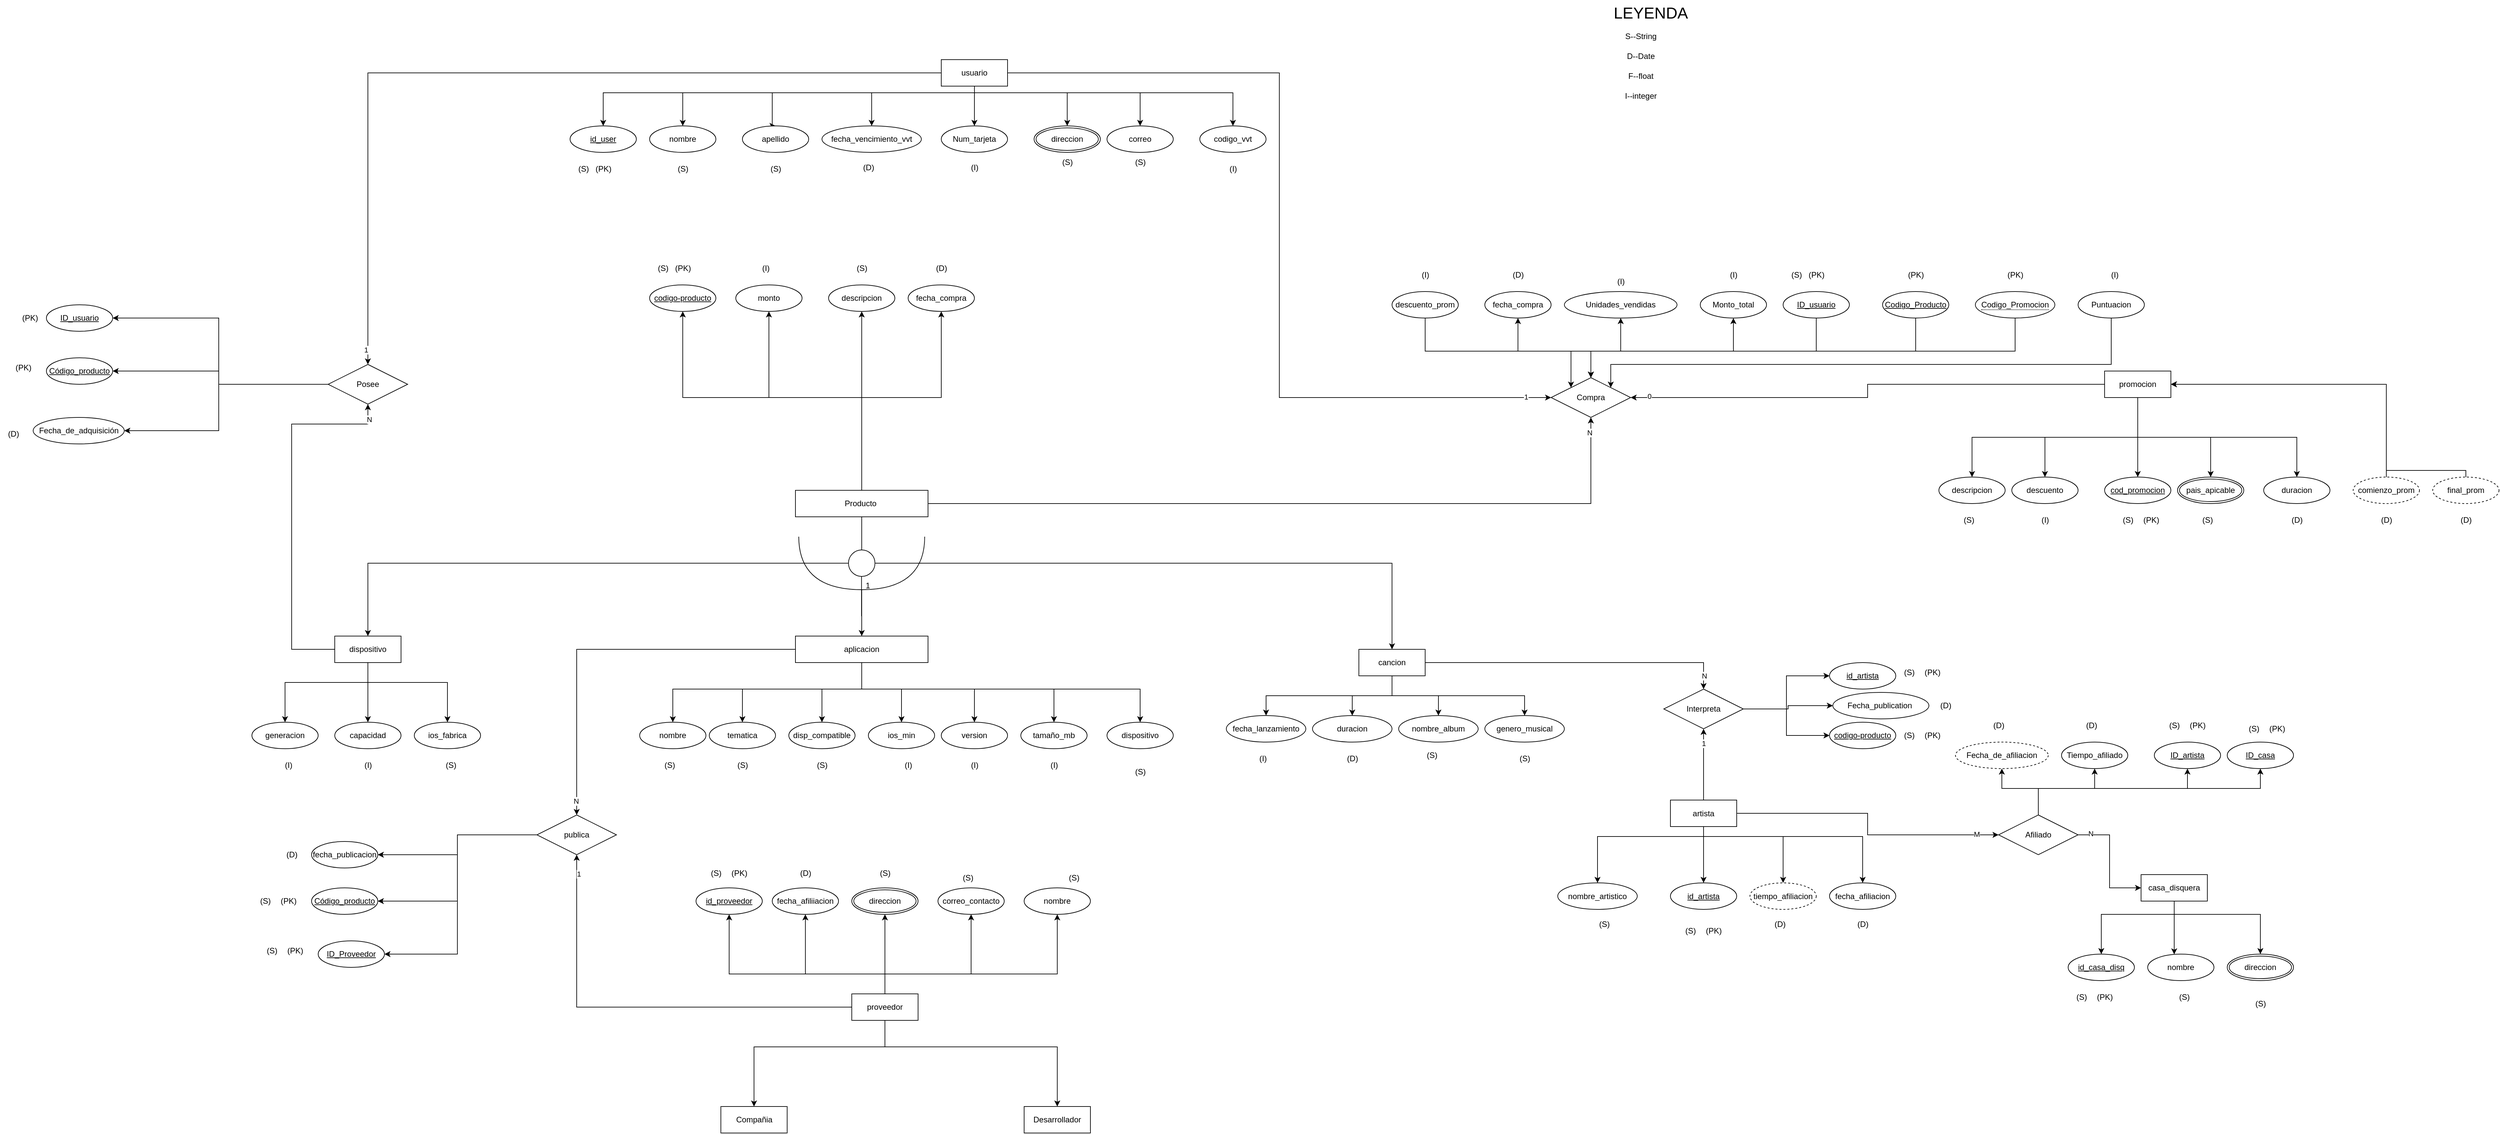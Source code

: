 <mxfile version="22.0.4" type="github" pages="2">
  <diagram id="R2lEEEUBdFMjLlhIrx00" name="Page-1">
    <mxGraphModel dx="4224" dy="3024" grid="1" gridSize="10" guides="1" tooltips="1" connect="1" arrows="1" fold="1" page="1" pageScale="1" pageWidth="850" pageHeight="1100" math="0" shadow="0" extFonts="Permanent Marker^https://fonts.googleapis.com/css?family=Permanent+Marker">
      <root>
        <mxCell id="0" />
        <mxCell id="1" parent="0" />
        <mxCell id="okfHJRJLw9p0DzePVC-P-49" style="edgeStyle=orthogonalEdgeStyle;rounded=0;orthogonalLoop=1;jettySize=auto;html=1;entryX=0.5;entryY=0;entryDx=0;entryDy=0;" edge="1" parent="1" source="SSo1Bui5Lx6O3HchYfqY-19" target="okfHJRJLw9p0DzePVC-P-40">
          <mxGeometry relative="1" as="geometry">
            <Array as="points">
              <mxPoint x="-940" y="-510" />
              <mxPoint x="-1000" y="-510" />
            </Array>
          </mxGeometry>
        </mxCell>
        <mxCell id="okfHJRJLw9p0DzePVC-P-50" style="edgeStyle=orthogonalEdgeStyle;rounded=0;orthogonalLoop=1;jettySize=auto;html=1;entryX=0.5;entryY=0;entryDx=0;entryDy=0;" edge="1" parent="1" source="SSo1Bui5Lx6O3HchYfqY-19" target="okfHJRJLw9p0DzePVC-P-41">
          <mxGeometry relative="1" as="geometry">
            <Array as="points">
              <mxPoint x="-940" y="-510" />
              <mxPoint x="-880" y="-510" />
            </Array>
          </mxGeometry>
        </mxCell>
        <mxCell id="okfHJRJLw9p0DzePVC-P-51" style="edgeStyle=orthogonalEdgeStyle;rounded=0;orthogonalLoop=1;jettySize=auto;html=1;entryX=0.5;entryY=0;entryDx=0;entryDy=0;" edge="1" parent="1" source="SSo1Bui5Lx6O3HchYfqY-19" target="okfHJRJLw9p0DzePVC-P-39">
          <mxGeometry relative="1" as="geometry">
            <Array as="points">
              <mxPoint x="-940" y="-510" />
              <mxPoint x="-1120" y="-510" />
            </Array>
          </mxGeometry>
        </mxCell>
        <mxCell id="okfHJRJLw9p0DzePVC-P-52" style="edgeStyle=orthogonalEdgeStyle;rounded=0;orthogonalLoop=1;jettySize=auto;html=1;entryX=0.5;entryY=0;entryDx=0;entryDy=0;" edge="1" parent="1" source="SSo1Bui5Lx6O3HchYfqY-19" target="okfHJRJLw9p0DzePVC-P-37">
          <mxGeometry relative="1" as="geometry">
            <Array as="points">
              <mxPoint x="-940" y="-510" />
              <mxPoint x="-1225" y="-510" />
            </Array>
          </mxGeometry>
        </mxCell>
        <mxCell id="okfHJRJLw9p0DzePVC-P-53" style="edgeStyle=orthogonalEdgeStyle;rounded=0;orthogonalLoop=1;jettySize=auto;html=1;entryX=0.5;entryY=0;entryDx=0;entryDy=0;" edge="1" parent="1" source="SSo1Bui5Lx6O3HchYfqY-19" target="okfHJRJLw9p0DzePVC-P-42">
          <mxGeometry relative="1" as="geometry">
            <Array as="points">
              <mxPoint x="-940" y="-510" />
              <mxPoint x="-770" y="-510" />
            </Array>
          </mxGeometry>
        </mxCell>
        <mxCell id="okfHJRJLw9p0DzePVC-P-54" style="edgeStyle=orthogonalEdgeStyle;rounded=0;orthogonalLoop=1;jettySize=auto;html=1;entryX=0.5;entryY=0;entryDx=0;entryDy=0;" edge="1" parent="1" source="SSo1Bui5Lx6O3HchYfqY-19" target="okfHJRJLw9p0DzePVC-P-43">
          <mxGeometry relative="1" as="geometry">
            <Array as="points">
              <mxPoint x="-940" y="-510" />
              <mxPoint x="-650" y="-510" />
            </Array>
          </mxGeometry>
        </mxCell>
        <mxCell id="okfHJRJLw9p0DzePVC-P-55" style="edgeStyle=orthogonalEdgeStyle;rounded=0;orthogonalLoop=1;jettySize=auto;html=1;entryX=0.5;entryY=0;entryDx=0;entryDy=0;" edge="1" parent="1" source="SSo1Bui5Lx6O3HchYfqY-19" target="okfHJRJLw9p0DzePVC-P-44">
          <mxGeometry relative="1" as="geometry">
            <Array as="points">
              <mxPoint x="-940" y="-510" />
              <mxPoint x="-520" y="-510" />
            </Array>
          </mxGeometry>
        </mxCell>
        <mxCell id="okfHJRJLw9p0DzePVC-P-164" style="edgeStyle=orthogonalEdgeStyle;rounded=0;orthogonalLoop=1;jettySize=auto;html=1;entryX=0.5;entryY=0;entryDx=0;entryDy=0;" edge="1" parent="1" source="SSo1Bui5Lx6O3HchYfqY-19" target="okfHJRJLw9p0DzePVC-P-149">
          <mxGeometry relative="1" as="geometry" />
        </mxCell>
        <mxCell id="okfHJRJLw9p0DzePVC-P-215" value="N" style="edgeLabel;html=1;align=center;verticalAlign=middle;resizable=0;points=[];" vertex="1" connectable="0" parent="okfHJRJLw9p0DzePVC-P-164">
          <mxGeometry x="0.925" y="-1" relative="1" as="geometry">
            <mxPoint as="offset" />
          </mxGeometry>
        </mxCell>
        <mxCell id="SSo1Bui5Lx6O3HchYfqY-19" value="aplicacion" style="whiteSpace=wrap;html=1;align=center;labelBackgroundColor=none;" parent="1" vertex="1">
          <mxGeometry x="-1040" y="-590" width="200" height="40" as="geometry" />
        </mxCell>
        <mxCell id="okfHJRJLw9p0DzePVC-P-72" style="edgeStyle=orthogonalEdgeStyle;rounded=0;orthogonalLoop=1;jettySize=auto;html=1;entryX=0.5;entryY=0;entryDx=0;entryDy=0;" edge="1" parent="1" source="SSo1Bui5Lx6O3HchYfqY-37" target="SSo1Bui5Lx6O3HchYfqY-38">
          <mxGeometry relative="1" as="geometry">
            <Array as="points">
              <mxPoint x="-770" y="-1410" />
              <mxPoint x="-1330" y="-1410" />
            </Array>
          </mxGeometry>
        </mxCell>
        <mxCell id="okfHJRJLw9p0DzePVC-P-75" style="edgeStyle=orthogonalEdgeStyle;rounded=0;orthogonalLoop=1;jettySize=auto;html=1;" edge="1" parent="1" source="SSo1Bui5Lx6O3HchYfqY-37" target="okfHJRJLw9p0DzePVC-P-71">
          <mxGeometry relative="1" as="geometry">
            <Array as="points">
              <mxPoint x="-770" y="-1410" />
              <mxPoint x="-1210" y="-1410" />
            </Array>
          </mxGeometry>
        </mxCell>
        <mxCell id="okfHJRJLw9p0DzePVC-P-76" style="edgeStyle=orthogonalEdgeStyle;rounded=0;orthogonalLoop=1;jettySize=auto;html=1;entryX=0.5;entryY=0;entryDx=0;entryDy=0;" edge="1" parent="1" source="SSo1Bui5Lx6O3HchYfqY-37" target="okfHJRJLw9p0DzePVC-P-84">
          <mxGeometry relative="1" as="geometry">
            <mxPoint x="-1075" y="-1360.0" as="targetPoint" />
            <Array as="points">
              <mxPoint x="-770" y="-1410" />
              <mxPoint x="-1075" y="-1410" />
            </Array>
          </mxGeometry>
        </mxCell>
        <mxCell id="okfHJRJLw9p0DzePVC-P-77" style="edgeStyle=orthogonalEdgeStyle;rounded=0;orthogonalLoop=1;jettySize=auto;html=1;entryX=0.5;entryY=0;entryDx=0;entryDy=0;" edge="1" parent="1" source="SSo1Bui5Lx6O3HchYfqY-37" target="okfHJRJLw9p0DzePVC-P-91">
          <mxGeometry relative="1" as="geometry">
            <mxPoint x="-925" y="-1360" as="targetPoint" />
            <Array as="points">
              <mxPoint x="-770" y="-1410" />
              <mxPoint x="-925" y="-1410" />
            </Array>
          </mxGeometry>
        </mxCell>
        <mxCell id="okfHJRJLw9p0DzePVC-P-78" style="edgeStyle=orthogonalEdgeStyle;rounded=0;orthogonalLoop=1;jettySize=auto;html=1;entryX=0.5;entryY=0;entryDx=0;entryDy=0;" edge="1" parent="1" source="SSo1Bui5Lx6O3HchYfqY-37" target="okfHJRJLw9p0DzePVC-P-83">
          <mxGeometry relative="1" as="geometry">
            <mxPoint x="-630" y="-1360.0" as="targetPoint" />
            <Array as="points">
              <mxPoint x="-770" y="-1410" />
              <mxPoint x="-630" y="-1410" />
            </Array>
          </mxGeometry>
        </mxCell>
        <mxCell id="okfHJRJLw9p0DzePVC-P-79" style="edgeStyle=orthogonalEdgeStyle;rounded=0;orthogonalLoop=1;jettySize=auto;html=1;entryX=0.5;entryY=0;entryDx=0;entryDy=0;" edge="1" parent="1" source="SSo1Bui5Lx6O3HchYfqY-37" target="SSo1Bui5Lx6O3HchYfqY-47">
          <mxGeometry relative="1" as="geometry">
            <Array as="points">
              <mxPoint x="-770" y="-1410" />
              <mxPoint x="-520" y="-1410" />
            </Array>
          </mxGeometry>
        </mxCell>
        <mxCell id="okfHJRJLw9p0DzePVC-P-82" style="edgeStyle=orthogonalEdgeStyle;rounded=0;orthogonalLoop=1;jettySize=auto;html=1;entryX=0.5;entryY=0;entryDx=0;entryDy=0;" edge="1" parent="1" source="SSo1Bui5Lx6O3HchYfqY-37" target="okfHJRJLw9p0DzePVC-P-85">
          <mxGeometry relative="1" as="geometry">
            <mxPoint x="-770" y="-1350.0" as="targetPoint" />
          </mxGeometry>
        </mxCell>
        <mxCell id="okfHJRJLw9p0DzePVC-P-89" style="edgeStyle=orthogonalEdgeStyle;rounded=0;orthogonalLoop=1;jettySize=auto;html=1;entryX=0.5;entryY=0;entryDx=0;entryDy=0;" edge="1" parent="1" source="SSo1Bui5Lx6O3HchYfqY-37" target="SSo1Bui5Lx6O3HchYfqY-52">
          <mxGeometry relative="1" as="geometry">
            <Array as="points">
              <mxPoint x="-770" y="-1410" />
              <mxPoint x="-380" y="-1410" />
            </Array>
          </mxGeometry>
        </mxCell>
        <mxCell id="okfHJRJLw9p0DzePVC-P-174" style="edgeStyle=orthogonalEdgeStyle;rounded=0;orthogonalLoop=1;jettySize=auto;html=1;entryX=0;entryY=0.5;entryDx=0;entryDy=0;" edge="1" parent="1" source="SSo1Bui5Lx6O3HchYfqY-37" target="okfHJRJLw9p0DzePVC-P-124">
          <mxGeometry relative="1" as="geometry" />
        </mxCell>
        <mxCell id="okfHJRJLw9p0DzePVC-P-211" value="1" style="edgeLabel;html=1;align=center;verticalAlign=middle;resizable=0;points=[];" vertex="1" connectable="0" parent="okfHJRJLw9p0DzePVC-P-174">
          <mxGeometry x="0.942" y="1" relative="1" as="geometry">
            <mxPoint as="offset" />
          </mxGeometry>
        </mxCell>
        <mxCell id="okfHJRJLw9p0DzePVC-P-176" style="edgeStyle=orthogonalEdgeStyle;rounded=0;orthogonalLoop=1;jettySize=auto;html=1;entryX=0.5;entryY=0;entryDx=0;entryDy=0;" edge="1" parent="1" source="SSo1Bui5Lx6O3HchYfqY-37" target="okfHJRJLw9p0DzePVC-P-175">
          <mxGeometry relative="1" as="geometry" />
        </mxCell>
        <mxCell id="okfHJRJLw9p0DzePVC-P-216" value="1" style="edgeLabel;html=1;align=center;verticalAlign=middle;resizable=0;points=[];" vertex="1" connectable="0" parent="okfHJRJLw9p0DzePVC-P-176">
          <mxGeometry x="0.966" y="-3" relative="1" as="geometry">
            <mxPoint as="offset" />
          </mxGeometry>
        </mxCell>
        <mxCell id="SSo1Bui5Lx6O3HchYfqY-37" value="usuario" style="whiteSpace=wrap;html=1;align=center;labelBackgroundColor=none;" parent="1" vertex="1">
          <mxGeometry x="-820" y="-1460" width="100" height="40" as="geometry" />
        </mxCell>
        <mxCell id="SSo1Bui5Lx6O3HchYfqY-38" value="id_user" style="ellipse;whiteSpace=wrap;html=1;align=center;fontStyle=4;labelBackgroundColor=none;" parent="1" vertex="1">
          <mxGeometry x="-1380" y="-1360" width="100" height="40" as="geometry" />
        </mxCell>
        <mxCell id="SSo1Bui5Lx6O3HchYfqY-47" value="correo" style="ellipse;whiteSpace=wrap;html=1;align=center;labelBackgroundColor=none;" parent="1" vertex="1">
          <mxGeometry x="-570" y="-1360" width="100" height="40" as="geometry" />
        </mxCell>
        <mxCell id="SSo1Bui5Lx6O3HchYfqY-52" value="codigo_vvt" style="ellipse;whiteSpace=wrap;html=1;align=center;labelBackgroundColor=none;" parent="1" vertex="1">
          <mxGeometry x="-430" y="-1360" width="100" height="40" as="geometry" />
        </mxCell>
        <mxCell id="okfHJRJLw9p0DzePVC-P-32" style="edgeStyle=orthogonalEdgeStyle;rounded=0;orthogonalLoop=1;jettySize=auto;html=1;entryX=0.5;entryY=0;entryDx=0;entryDy=0;" edge="1" parent="1" source="SSo1Bui5Lx6O3HchYfqY-58" target="okfHJRJLw9p0DzePVC-P-31">
          <mxGeometry relative="1" as="geometry">
            <Array as="points">
              <mxPoint x="-1685" y="-520" />
              <mxPoint x="-1810" y="-520" />
            </Array>
          </mxGeometry>
        </mxCell>
        <mxCell id="okfHJRJLw9p0DzePVC-P-34" style="edgeStyle=orthogonalEdgeStyle;rounded=0;orthogonalLoop=1;jettySize=auto;html=1;entryX=0.5;entryY=0;entryDx=0;entryDy=0;" edge="1" parent="1" source="SSo1Bui5Lx6O3HchYfqY-58" target="okfHJRJLw9p0DzePVC-P-33">
          <mxGeometry relative="1" as="geometry" />
        </mxCell>
        <mxCell id="okfHJRJLw9p0DzePVC-P-36" style="edgeStyle=orthogonalEdgeStyle;rounded=0;orthogonalLoop=1;jettySize=auto;html=1;entryX=0.5;entryY=0;entryDx=0;entryDy=0;" edge="1" parent="1" source="SSo1Bui5Lx6O3HchYfqY-58" target="okfHJRJLw9p0DzePVC-P-35">
          <mxGeometry relative="1" as="geometry">
            <Array as="points">
              <mxPoint x="-1685" y="-520" />
              <mxPoint x="-1565" y="-520" />
            </Array>
          </mxGeometry>
        </mxCell>
        <mxCell id="okfHJRJLw9p0DzePVC-P-177" style="edgeStyle=orthogonalEdgeStyle;rounded=0;orthogonalLoop=1;jettySize=auto;html=1;entryX=0.5;entryY=1;entryDx=0;entryDy=0;" edge="1" parent="1" source="SSo1Bui5Lx6O3HchYfqY-58" target="okfHJRJLw9p0DzePVC-P-175">
          <mxGeometry relative="1" as="geometry">
            <Array as="points">
              <mxPoint x="-1800" y="-570" />
              <mxPoint x="-1800" y="-910" />
              <mxPoint x="-1685" y="-910" />
            </Array>
          </mxGeometry>
        </mxCell>
        <mxCell id="okfHJRJLw9p0DzePVC-P-217" value="N" style="edgeLabel;html=1;align=center;verticalAlign=middle;resizable=0;points=[];" vertex="1" connectable="0" parent="okfHJRJLw9p0DzePVC-P-177">
          <mxGeometry x="0.917" y="-2" relative="1" as="geometry">
            <mxPoint as="offset" />
          </mxGeometry>
        </mxCell>
        <mxCell id="SSo1Bui5Lx6O3HchYfqY-58" value="dispositivo" style="whiteSpace=wrap;html=1;align=center;labelBackgroundColor=none;" parent="1" vertex="1">
          <mxGeometry x="-1735" y="-590" width="100" height="40" as="geometry" />
        </mxCell>
        <mxCell id="SSo1Bui5Lx6O3HchYfqY-87" style="edgeStyle=orthogonalEdgeStyle;rounded=0;orthogonalLoop=1;jettySize=auto;html=1;labelBackgroundColor=none;fontColor=default;" parent="1" source="SSo1Bui5Lx6O3HchYfqY-84" target="SSo1Bui5Lx6O3HchYfqY-86" edge="1">
          <mxGeometry relative="1" as="geometry" />
        </mxCell>
        <mxCell id="SSo1Bui5Lx6O3HchYfqY-90" style="edgeStyle=orthogonalEdgeStyle;rounded=0;orthogonalLoop=1;jettySize=auto;html=1;labelBackgroundColor=none;fontColor=default;entryX=0.5;entryY=0;entryDx=0;entryDy=0;" parent="1" source="SSo1Bui5Lx6O3HchYfqY-84" target="SSo1Bui5Lx6O3HchYfqY-89" edge="1">
          <mxGeometry relative="1" as="geometry">
            <Array as="points">
              <mxPoint x="985" y="-890" />
              <mxPoint x="1225" y="-890" />
            </Array>
          </mxGeometry>
        </mxCell>
        <mxCell id="SSo1Bui5Lx6O3HchYfqY-92" style="edgeStyle=orthogonalEdgeStyle;rounded=0;orthogonalLoop=1;jettySize=auto;html=1;labelBackgroundColor=none;fontColor=default;entryX=0.5;entryY=0;entryDx=0;entryDy=0;" parent="1" source="SSo1Bui5Lx6O3HchYfqY-84" target="SSo1Bui5Lx6O3HchYfqY-91" edge="1">
          <mxGeometry relative="1" as="geometry">
            <Array as="points">
              <mxPoint x="985" y="-890" />
              <mxPoint x="735" y="-890" />
            </Array>
          </mxGeometry>
        </mxCell>
        <mxCell id="SSo1Bui5Lx6O3HchYfqY-94" style="edgeStyle=orthogonalEdgeStyle;rounded=0;orthogonalLoop=1;jettySize=auto;html=1;labelBackgroundColor=none;fontColor=default;" parent="1" source="SSo1Bui5Lx6O3HchYfqY-84" target="SSo1Bui5Lx6O3HchYfqY-93" edge="1">
          <mxGeometry relative="1" as="geometry">
            <Array as="points">
              <mxPoint x="985" y="-890" />
              <mxPoint x="845" y="-890" />
            </Array>
          </mxGeometry>
        </mxCell>
        <mxCell id="jsPNZrVTcMgxIfO3t_Fd-16" style="edgeStyle=orthogonalEdgeStyle;rounded=0;orthogonalLoop=1;jettySize=auto;html=1;entryX=0.5;entryY=0;entryDx=0;entryDy=0;labelBackgroundColor=none;fontColor=default;" parent="1" source="SSo1Bui5Lx6O3HchYfqY-84" target="jsPNZrVTcMgxIfO3t_Fd-15" edge="1">
          <mxGeometry relative="1" as="geometry">
            <Array as="points">
              <mxPoint x="985" y="-890" />
              <mxPoint x="1095" y="-890" />
            </Array>
          </mxGeometry>
        </mxCell>
        <mxCell id="okfHJRJLw9p0DzePVC-P-147" style="edgeStyle=orthogonalEdgeStyle;rounded=0;orthogonalLoop=1;jettySize=auto;html=1;entryX=1;entryY=0.5;entryDx=0;entryDy=0;" edge="1" parent="1" source="SSo1Bui5Lx6O3HchYfqY-84" target="okfHJRJLw9p0DzePVC-P-124">
          <mxGeometry relative="1" as="geometry" />
        </mxCell>
        <mxCell id="okfHJRJLw9p0DzePVC-P-212" value="0" style="edgeLabel;html=1;align=center;verticalAlign=middle;resizable=0;points=[];" vertex="1" connectable="0" parent="okfHJRJLw9p0DzePVC-P-147">
          <mxGeometry x="0.925" y="-2" relative="1" as="geometry">
            <mxPoint as="offset" />
          </mxGeometry>
        </mxCell>
        <mxCell id="SSo1Bui5Lx6O3HchYfqY-84" value="promocion" style="whiteSpace=wrap;html=1;align=center;labelBackgroundColor=none;" parent="1" vertex="1">
          <mxGeometry x="935" y="-990" width="100" height="40" as="geometry" />
        </mxCell>
        <mxCell id="SSo1Bui5Lx6O3HchYfqY-86" value="cod_promocion" style="ellipse;whiteSpace=wrap;html=1;align=center;fontStyle=4;labelBackgroundColor=none;" parent="1" vertex="1">
          <mxGeometry x="935" y="-830" width="100" height="40" as="geometry" />
        </mxCell>
        <mxCell id="SSo1Bui5Lx6O3HchYfqY-89" value="duracion" style="ellipse;whiteSpace=wrap;html=1;align=center;labelBackgroundColor=none;" parent="1" vertex="1">
          <mxGeometry x="1175" y="-830" width="100" height="40" as="geometry" />
        </mxCell>
        <mxCell id="SSo1Bui5Lx6O3HchYfqY-91" value="descripcion" style="ellipse;whiteSpace=wrap;html=1;align=center;labelBackgroundColor=none;" parent="1" vertex="1">
          <mxGeometry x="685" y="-830" width="100" height="40" as="geometry" />
        </mxCell>
        <mxCell id="SSo1Bui5Lx6O3HchYfqY-93" value="descuento" style="ellipse;whiteSpace=wrap;html=1;align=center;labelBackgroundColor=none;" parent="1" vertex="1">
          <mxGeometry x="795" y="-830" width="100" height="40" as="geometry" />
        </mxCell>
        <mxCell id="okfHJRJLw9p0DzePVC-P-61" style="edgeStyle=orthogonalEdgeStyle;rounded=0;orthogonalLoop=1;jettySize=auto;html=1;entryX=0.5;entryY=0;entryDx=0;entryDy=0;" edge="1" parent="1" source="SSo1Bui5Lx6O3HchYfqY-98" target="okfHJRJLw9p0DzePVC-P-56">
          <mxGeometry relative="1" as="geometry">
            <Array as="points">
              <mxPoint x="-140" y="-500" />
              <mxPoint x="-330" y="-500" />
            </Array>
          </mxGeometry>
        </mxCell>
        <mxCell id="okfHJRJLw9p0DzePVC-P-62" style="edgeStyle=orthogonalEdgeStyle;rounded=0;orthogonalLoop=1;jettySize=auto;html=1;entryX=0.5;entryY=0;entryDx=0;entryDy=0;" edge="1" parent="1" source="SSo1Bui5Lx6O3HchYfqY-98" target="okfHJRJLw9p0DzePVC-P-57">
          <mxGeometry relative="1" as="geometry" />
        </mxCell>
        <mxCell id="okfHJRJLw9p0DzePVC-P-63" style="edgeStyle=orthogonalEdgeStyle;rounded=0;orthogonalLoop=1;jettySize=auto;html=1;entryX=0.5;entryY=0;entryDx=0;entryDy=0;" edge="1" parent="1" source="SSo1Bui5Lx6O3HchYfqY-98" target="okfHJRJLw9p0DzePVC-P-58">
          <mxGeometry relative="1" as="geometry" />
        </mxCell>
        <mxCell id="okfHJRJLw9p0DzePVC-P-64" style="edgeStyle=orthogonalEdgeStyle;rounded=0;orthogonalLoop=1;jettySize=auto;html=1;" edge="1" parent="1" source="SSo1Bui5Lx6O3HchYfqY-98" target="okfHJRJLw9p0DzePVC-P-59">
          <mxGeometry relative="1" as="geometry">
            <Array as="points">
              <mxPoint x="-140" y="-500" />
              <mxPoint x="60" y="-500" />
            </Array>
          </mxGeometry>
        </mxCell>
        <mxCell id="okfHJRJLw9p0DzePVC-P-188" style="edgeStyle=orthogonalEdgeStyle;rounded=0;orthogonalLoop=1;jettySize=auto;html=1;entryX=0.5;entryY=0;entryDx=0;entryDy=0;" edge="1" parent="1" source="SSo1Bui5Lx6O3HchYfqY-98" target="okfHJRJLw9p0DzePVC-P-161">
          <mxGeometry relative="1" as="geometry" />
        </mxCell>
        <mxCell id="okfHJRJLw9p0DzePVC-P-218" value="N" style="edgeLabel;html=1;align=center;verticalAlign=middle;resizable=0;points=[];" vertex="1" connectable="0" parent="okfHJRJLw9p0DzePVC-P-188">
          <mxGeometry x="0.913" y="1" relative="1" as="geometry">
            <mxPoint as="offset" />
          </mxGeometry>
        </mxCell>
        <mxCell id="SSo1Bui5Lx6O3HchYfqY-98" value="cancion" style="whiteSpace=wrap;html=1;align=center;labelBackgroundColor=none;" parent="1" vertex="1">
          <mxGeometry x="-190" y="-570" width="100" height="40" as="geometry" />
        </mxCell>
        <mxCell id="SSo1Bui5Lx6O3HchYfqY-126" style="edgeStyle=orthogonalEdgeStyle;rounded=0;orthogonalLoop=1;jettySize=auto;html=1;labelBackgroundColor=none;fontColor=default;entryX=0.5;entryY=0;entryDx=0;entryDy=0;" parent="1" source="SSo1Bui5Lx6O3HchYfqY-113" target="SSo1Bui5Lx6O3HchYfqY-122" edge="1">
          <mxGeometry relative="1" as="geometry">
            <Array as="points">
              <mxPoint x="330" y="-287.5" />
              <mxPoint x="450" y="-287.5" />
            </Array>
          </mxGeometry>
        </mxCell>
        <mxCell id="okfHJRJLw9p0DzePVC-P-92" style="edgeStyle=orthogonalEdgeStyle;rounded=0;orthogonalLoop=1;jettySize=auto;html=1;entryX=0.5;entryY=0;entryDx=0;entryDy=0;" edge="1" parent="1" source="SSo1Bui5Lx6O3HchYfqY-113" target="SSo1Bui5Lx6O3HchYfqY-114">
          <mxGeometry relative="1" as="geometry" />
        </mxCell>
        <mxCell id="okfHJRJLw9p0DzePVC-P-93" style="edgeStyle=orthogonalEdgeStyle;rounded=0;orthogonalLoop=1;jettySize=auto;html=1;entryX=0.5;entryY=0;entryDx=0;entryDy=0;" edge="1" parent="1" source="SSo1Bui5Lx6O3HchYfqY-113" target="SSo1Bui5Lx6O3HchYfqY-116">
          <mxGeometry relative="1" as="geometry">
            <Array as="points">
              <mxPoint x="330" y="-287.5" />
              <mxPoint x="170" y="-287.5" />
            </Array>
          </mxGeometry>
        </mxCell>
        <mxCell id="okfHJRJLw9p0DzePVC-P-95" style="edgeStyle=orthogonalEdgeStyle;rounded=0;orthogonalLoop=1;jettySize=auto;html=1;entryX=0.5;entryY=0;entryDx=0;entryDy=0;" edge="1" parent="1" source="SSo1Bui5Lx6O3HchYfqY-113" target="SSo1Bui5Lx6O3HchYfqY-119">
          <mxGeometry relative="1" as="geometry">
            <Array as="points">
              <mxPoint x="330" y="-287.5" />
              <mxPoint x="570" y="-287.5" />
            </Array>
          </mxGeometry>
        </mxCell>
        <mxCell id="okfHJRJLw9p0DzePVC-P-189" style="edgeStyle=orthogonalEdgeStyle;rounded=0;orthogonalLoop=1;jettySize=auto;html=1;entryX=0.5;entryY=1;entryDx=0;entryDy=0;" edge="1" parent="1" source="SSo1Bui5Lx6O3HchYfqY-113" target="okfHJRJLw9p0DzePVC-P-161">
          <mxGeometry relative="1" as="geometry" />
        </mxCell>
        <mxCell id="okfHJRJLw9p0DzePVC-P-219" value="1" style="edgeLabel;html=1;align=center;verticalAlign=middle;resizable=0;points=[];" vertex="1" connectable="0" parent="okfHJRJLw9p0DzePVC-P-189">
          <mxGeometry x="0.591" relative="1" as="geometry">
            <mxPoint as="offset" />
          </mxGeometry>
        </mxCell>
        <mxCell id="okfHJRJLw9p0DzePVC-P-195" style="edgeStyle=orthogonalEdgeStyle;rounded=0;orthogonalLoop=1;jettySize=auto;html=1;entryX=0;entryY=0.5;entryDx=0;entryDy=0;" edge="1" parent="1" source="SSo1Bui5Lx6O3HchYfqY-113" target="okfHJRJLw9p0DzePVC-P-194">
          <mxGeometry relative="1" as="geometry" />
        </mxCell>
        <mxCell id="okfHJRJLw9p0DzePVC-P-209" value="M" style="edgeLabel;html=1;align=center;verticalAlign=middle;resizable=0;points=[];" vertex="1" connectable="0" parent="okfHJRJLw9p0DzePVC-P-195">
          <mxGeometry x="0.844" y="1" relative="1" as="geometry">
            <mxPoint as="offset" />
          </mxGeometry>
        </mxCell>
        <mxCell id="SSo1Bui5Lx6O3HchYfqY-113" value="artista&lt;br&gt;" style="whiteSpace=wrap;html=1;align=center;labelBackgroundColor=none;" parent="1" vertex="1">
          <mxGeometry x="280" y="-342.5" width="100" height="40" as="geometry" />
        </mxCell>
        <mxCell id="SSo1Bui5Lx6O3HchYfqY-114" value="id_artista" style="ellipse;whiteSpace=wrap;html=1;align=center;fontStyle=4;labelBackgroundColor=none;" parent="1" vertex="1">
          <mxGeometry x="280" y="-217.5" width="100" height="40" as="geometry" />
        </mxCell>
        <mxCell id="SSo1Bui5Lx6O3HchYfqY-116" value="nombre_artistico" style="ellipse;whiteSpace=wrap;html=1;align=center;labelBackgroundColor=none;" parent="1" vertex="1">
          <mxGeometry x="110" y="-217.5" width="120" height="40" as="geometry" />
        </mxCell>
        <mxCell id="SSo1Bui5Lx6O3HchYfqY-119" value="fecha_afiliacion" style="ellipse;whiteSpace=wrap;html=1;align=center;labelBackgroundColor=none;" parent="1" vertex="1">
          <mxGeometry x="520" y="-217.5" width="100" height="40" as="geometry" />
        </mxCell>
        <mxCell id="SSo1Bui5Lx6O3HchYfqY-122" value="tiempo_afiliacion" style="ellipse;whiteSpace=wrap;html=1;align=center;dashed=1;labelBackgroundColor=none;" parent="1" vertex="1">
          <mxGeometry x="400" y="-217.5" width="100" height="40" as="geometry" />
        </mxCell>
        <mxCell id="SSo1Bui5Lx6O3HchYfqY-129" style="edgeStyle=orthogonalEdgeStyle;rounded=0;orthogonalLoop=1;jettySize=auto;html=1;entryX=0.5;entryY=0;entryDx=0;entryDy=0;labelBackgroundColor=none;fontColor=default;" parent="1" source="SSo1Bui5Lx6O3HchYfqY-127" target="SSo1Bui5Lx6O3HchYfqY-128" edge="1">
          <mxGeometry relative="1" as="geometry">
            <Array as="points">
              <mxPoint x="1040" y="-170" />
              <mxPoint x="930" y="-170" />
            </Array>
          </mxGeometry>
        </mxCell>
        <mxCell id="SSo1Bui5Lx6O3HchYfqY-131" style="edgeStyle=orthogonalEdgeStyle;rounded=0;orthogonalLoop=1;jettySize=auto;html=1;labelBackgroundColor=none;fontColor=default;" parent="1" source="SSo1Bui5Lx6O3HchYfqY-127" target="SSo1Bui5Lx6O3HchYfqY-130" edge="1">
          <mxGeometry relative="1" as="geometry">
            <Array as="points">
              <mxPoint x="1040" y="-140" />
              <mxPoint x="1040" y="-140" />
            </Array>
          </mxGeometry>
        </mxCell>
        <mxCell id="SSo1Bui5Lx6O3HchYfqY-133" style="edgeStyle=orthogonalEdgeStyle;rounded=0;orthogonalLoop=1;jettySize=auto;html=1;entryX=0.5;entryY=0;entryDx=0;entryDy=0;labelBackgroundColor=none;fontColor=default;" parent="1" source="SSo1Bui5Lx6O3HchYfqY-127" target="SSo1Bui5Lx6O3HchYfqY-132" edge="1">
          <mxGeometry relative="1" as="geometry">
            <Array as="points">
              <mxPoint x="1040" y="-170" />
              <mxPoint x="1170" y="-170" />
            </Array>
          </mxGeometry>
        </mxCell>
        <mxCell id="SSo1Bui5Lx6O3HchYfqY-127" value="casa_disquera" style="whiteSpace=wrap;html=1;align=center;labelBackgroundColor=none;" parent="1" vertex="1">
          <mxGeometry x="990" y="-230" width="100" height="40" as="geometry" />
        </mxCell>
        <mxCell id="SSo1Bui5Lx6O3HchYfqY-128" value="id_casa_disq" style="ellipse;whiteSpace=wrap;html=1;align=center;fontStyle=4;labelBackgroundColor=none;" parent="1" vertex="1">
          <mxGeometry x="880" y="-110" width="100" height="40" as="geometry" />
        </mxCell>
        <mxCell id="SSo1Bui5Lx6O3HchYfqY-130" value="nombre" style="ellipse;whiteSpace=wrap;html=1;align=center;labelBackgroundColor=none;" parent="1" vertex="1">
          <mxGeometry x="1000" y="-110" width="100" height="40" as="geometry" />
        </mxCell>
        <mxCell id="SSo1Bui5Lx6O3HchYfqY-132" value="direccion" style="ellipse;shape=doubleEllipse;margin=3;whiteSpace=wrap;html=1;align=center;labelBackgroundColor=none;" parent="1" vertex="1">
          <mxGeometry x="1120" y="-110" width="100" height="40" as="geometry" />
        </mxCell>
        <mxCell id="jsPNZrVTcMgxIfO3t_Fd-15" value="pais_apicable" style="ellipse;shape=doubleEllipse;margin=3;whiteSpace=wrap;html=1;align=center;labelBackgroundColor=none;" parent="1" vertex="1">
          <mxGeometry x="1045" y="-830" width="100" height="40" as="geometry" />
        </mxCell>
        <mxCell id="okfHJRJLw9p0DzePVC-P-10" style="edgeStyle=orthogonalEdgeStyle;rounded=0;orthogonalLoop=1;jettySize=auto;html=1;entryX=0.5;entryY=1;entryDx=0;entryDy=0;" edge="1" parent="1" source="okfHJRJLw9p0DzePVC-P-1" target="okfHJRJLw9p0DzePVC-P-9">
          <mxGeometry relative="1" as="geometry" />
        </mxCell>
        <mxCell id="okfHJRJLw9p0DzePVC-P-20" style="edgeStyle=orthogonalEdgeStyle;rounded=0;orthogonalLoop=1;jettySize=auto;html=1;entryX=0.5;entryY=1;entryDx=0;entryDy=0;" edge="1" parent="1" source="okfHJRJLw9p0DzePVC-P-1" target="okfHJRJLw9p0DzePVC-P-23">
          <mxGeometry relative="1" as="geometry">
            <mxPoint x="-1210.0" y="-1080" as="targetPoint" />
            <Array as="points">
              <mxPoint x="-940" y="-950" />
              <mxPoint x="-1210" y="-950" />
            </Array>
          </mxGeometry>
        </mxCell>
        <mxCell id="okfHJRJLw9p0DzePVC-P-21" style="edgeStyle=orthogonalEdgeStyle;rounded=0;orthogonalLoop=1;jettySize=auto;html=1;entryX=0.5;entryY=1;entryDx=0;entryDy=0;" edge="1" parent="1" source="okfHJRJLw9p0DzePVC-P-1" target="okfHJRJLw9p0DzePVC-P-13">
          <mxGeometry relative="1" as="geometry">
            <Array as="points">
              <mxPoint x="-940" y="-950" />
              <mxPoint x="-820" y="-950" />
            </Array>
          </mxGeometry>
        </mxCell>
        <mxCell id="okfHJRJLw9p0DzePVC-P-26" style="edgeStyle=orthogonalEdgeStyle;rounded=0;orthogonalLoop=1;jettySize=auto;html=1;entryX=0.5;entryY=1;entryDx=0;entryDy=0;" edge="1" parent="1" source="okfHJRJLw9p0DzePVC-P-1" target="okfHJRJLw9p0DzePVC-P-24">
          <mxGeometry relative="1" as="geometry">
            <Array as="points">
              <mxPoint x="-940" y="-950" />
              <mxPoint x="-1080" y="-950" />
            </Array>
          </mxGeometry>
        </mxCell>
        <mxCell id="okfHJRJLw9p0DzePVC-P-45" style="edgeStyle=orthogonalEdgeStyle;rounded=0;orthogonalLoop=1;jettySize=auto;html=1;entryX=0.5;entryY=0;entryDx=0;entryDy=0;" edge="1" parent="1" source="okfHJRJLw9p0DzePVC-P-1" target="SSo1Bui5Lx6O3HchYfqY-58">
          <mxGeometry relative="1" as="geometry">
            <Array as="points">
              <mxPoint x="-940" y="-700" />
              <mxPoint x="-1685" y="-700" />
            </Array>
          </mxGeometry>
        </mxCell>
        <mxCell id="okfHJRJLw9p0DzePVC-P-46" style="edgeStyle=orthogonalEdgeStyle;rounded=0;orthogonalLoop=1;jettySize=auto;html=1;entryX=0.5;entryY=0;entryDx=0;entryDy=0;" edge="1" parent="1" source="okfHJRJLw9p0DzePVC-P-67" target="SSo1Bui5Lx6O3HchYfqY-19">
          <mxGeometry relative="1" as="geometry" />
        </mxCell>
        <mxCell id="okfHJRJLw9p0DzePVC-P-60" style="edgeStyle=orthogonalEdgeStyle;rounded=0;orthogonalLoop=1;jettySize=auto;html=1;entryX=0.5;entryY=0;entryDx=0;entryDy=0;" edge="1" parent="1" source="okfHJRJLw9p0DzePVC-P-65" target="SSo1Bui5Lx6O3HchYfqY-98">
          <mxGeometry relative="1" as="geometry">
            <Array as="points" />
          </mxGeometry>
        </mxCell>
        <mxCell id="okfHJRJLw9p0DzePVC-P-173" style="edgeStyle=orthogonalEdgeStyle;rounded=0;orthogonalLoop=1;jettySize=auto;html=1;entryX=0.5;entryY=1;entryDx=0;entryDy=0;" edge="1" parent="1" source="okfHJRJLw9p0DzePVC-P-1" target="okfHJRJLw9p0DzePVC-P-124">
          <mxGeometry relative="1" as="geometry" />
        </mxCell>
        <mxCell id="okfHJRJLw9p0DzePVC-P-213" value="N" style="edgeLabel;html=1;align=center;verticalAlign=middle;resizable=0;points=[];" vertex="1" connectable="0" parent="okfHJRJLw9p0DzePVC-P-173">
          <mxGeometry x="0.96" y="2" relative="1" as="geometry">
            <mxPoint as="offset" />
          </mxGeometry>
        </mxCell>
        <mxCell id="okfHJRJLw9p0DzePVC-P-1" value="Producto&amp;nbsp;" style="whiteSpace=wrap;html=1;align=center;labelBackgroundColor=none;" vertex="1" parent="1">
          <mxGeometry x="-1040" y="-810" width="200" height="40" as="geometry" />
        </mxCell>
        <mxCell id="okfHJRJLw9p0DzePVC-P-9" value="descripcion" style="ellipse;whiteSpace=wrap;html=1;align=center;" vertex="1" parent="1">
          <mxGeometry x="-990" y="-1120" width="100" height="40" as="geometry" />
        </mxCell>
        <mxCell id="okfHJRJLw9p0DzePVC-P-13" value="fecha_compra" style="ellipse;whiteSpace=wrap;html=1;align=center;" vertex="1" parent="1">
          <mxGeometry x="-870" y="-1120" width="100" height="40" as="geometry" />
        </mxCell>
        <mxCell id="okfHJRJLw9p0DzePVC-P-23" value="codigo-producto" style="ellipse;whiteSpace=wrap;html=1;align=center;fontStyle=4;" vertex="1" parent="1">
          <mxGeometry x="-1260" y="-1120" width="100" height="40" as="geometry" />
        </mxCell>
        <mxCell id="okfHJRJLw9p0DzePVC-P-24" value="monto" style="ellipse;whiteSpace=wrap;html=1;align=center;" vertex="1" parent="1">
          <mxGeometry x="-1130" y="-1120" width="100" height="40" as="geometry" />
        </mxCell>
        <mxCell id="okfHJRJLw9p0DzePVC-P-31" value="generacion" style="ellipse;whiteSpace=wrap;html=1;align=center;" vertex="1" parent="1">
          <mxGeometry x="-1860" y="-460" width="100" height="40" as="geometry" />
        </mxCell>
        <mxCell id="okfHJRJLw9p0DzePVC-P-33" value="capacidad" style="ellipse;whiteSpace=wrap;html=1;align=center;" vertex="1" parent="1">
          <mxGeometry x="-1735" y="-460" width="100" height="40" as="geometry" />
        </mxCell>
        <mxCell id="okfHJRJLw9p0DzePVC-P-35" value="ios_fabrica" style="ellipse;whiteSpace=wrap;html=1;align=center;" vertex="1" parent="1">
          <mxGeometry x="-1615" y="-460" width="100" height="40" as="geometry" />
        </mxCell>
        <mxCell id="okfHJRJLw9p0DzePVC-P-37" value="nombre" style="ellipse;whiteSpace=wrap;html=1;align=center;" vertex="1" parent="1">
          <mxGeometry x="-1275" y="-460" width="100" height="40" as="geometry" />
        </mxCell>
        <mxCell id="okfHJRJLw9p0DzePVC-P-39" value="tematica" style="ellipse;whiteSpace=wrap;html=1;align=center;" vertex="1" parent="1">
          <mxGeometry x="-1170" y="-460" width="100" height="40" as="geometry" />
        </mxCell>
        <mxCell id="okfHJRJLw9p0DzePVC-P-40" value="disp_compatible" style="ellipse;whiteSpace=wrap;html=1;align=center;" vertex="1" parent="1">
          <mxGeometry x="-1050" y="-460" width="100" height="40" as="geometry" />
        </mxCell>
        <mxCell id="okfHJRJLw9p0DzePVC-P-41" value="ios_min" style="ellipse;whiteSpace=wrap;html=1;align=center;" vertex="1" parent="1">
          <mxGeometry x="-930" y="-460" width="100" height="40" as="geometry" />
        </mxCell>
        <mxCell id="okfHJRJLw9p0DzePVC-P-42" value="version" style="ellipse;whiteSpace=wrap;html=1;align=center;" vertex="1" parent="1">
          <mxGeometry x="-820" y="-460" width="100" height="40" as="geometry" />
        </mxCell>
        <mxCell id="okfHJRJLw9p0DzePVC-P-43" value="tamaño_mb" style="ellipse;whiteSpace=wrap;html=1;align=center;" vertex="1" parent="1">
          <mxGeometry x="-700" y="-460" width="100" height="40" as="geometry" />
        </mxCell>
        <mxCell id="okfHJRJLw9p0DzePVC-P-44" value="dispositivo" style="ellipse;whiteSpace=wrap;html=1;align=center;" vertex="1" parent="1">
          <mxGeometry x="-570" y="-460" width="100" height="40" as="geometry" />
        </mxCell>
        <mxCell id="okfHJRJLw9p0DzePVC-P-56" value="fecha_lanzamiento" style="ellipse;whiteSpace=wrap;html=1;align=center;" vertex="1" parent="1">
          <mxGeometry x="-390" y="-470" width="120" height="40" as="geometry" />
        </mxCell>
        <mxCell id="okfHJRJLw9p0DzePVC-P-57" value="duracion" style="ellipse;whiteSpace=wrap;html=1;align=center;" vertex="1" parent="1">
          <mxGeometry x="-260" y="-470" width="120" height="40" as="geometry" />
        </mxCell>
        <mxCell id="okfHJRJLw9p0DzePVC-P-58" value="nombre_album" style="ellipse;whiteSpace=wrap;html=1;align=center;" vertex="1" parent="1">
          <mxGeometry x="-130" y="-470" width="120" height="40" as="geometry" />
        </mxCell>
        <mxCell id="okfHJRJLw9p0DzePVC-P-59" value="genero_musical" style="ellipse;whiteSpace=wrap;html=1;align=center;" vertex="1" parent="1">
          <mxGeometry y="-470" width="120" height="40" as="geometry" />
        </mxCell>
        <mxCell id="okfHJRJLw9p0DzePVC-P-65" value="" style="ellipse;whiteSpace=wrap;html=1;aspect=fixed;" vertex="1" parent="1">
          <mxGeometry x="-960" y="-720" width="40" height="40" as="geometry" />
        </mxCell>
        <mxCell id="okfHJRJLw9p0DzePVC-P-67" value="" style="shape=requiredInterface;html=1;verticalLabelPosition=bottom;sketch=0;rotation=90;" vertex="1" parent="1">
          <mxGeometry x="-980" y="-795" width="80" height="190" as="geometry" />
        </mxCell>
        <mxCell id="okfHJRJLw9p0DzePVC-P-69" value="" style="endArrow=none;html=1;rounded=0;" edge="1" parent="1">
          <mxGeometry width="50" height="50" relative="1" as="geometry">
            <mxPoint x="-940.3" y="-620" as="sourcePoint" />
            <mxPoint x="-940.3" y="-680" as="targetPoint" />
          </mxGeometry>
        </mxCell>
        <mxCell id="okfHJRJLw9p0DzePVC-P-70" value="1" style="text;strokeColor=none;fillColor=none;spacingLeft=4;spacingRight=4;overflow=hidden;rotatable=0;points=[[0,0.5],[1,0.5]];portConstraint=eastwest;fontSize=12;whiteSpace=wrap;html=1;" vertex="1" parent="1">
          <mxGeometry x="-940" y="-680" width="40" height="30" as="geometry" />
        </mxCell>
        <mxCell id="okfHJRJLw9p0DzePVC-P-71" value="nombre" style="ellipse;whiteSpace=wrap;html=1;align=center;" vertex="1" parent="1">
          <mxGeometry x="-1260" y="-1360" width="100" height="40" as="geometry" />
        </mxCell>
        <mxCell id="okfHJRJLw9p0DzePVC-P-83" value="direccion" style="ellipse;shape=doubleEllipse;margin=3;whiteSpace=wrap;html=1;align=center;labelBackgroundColor=none;" vertex="1" parent="1">
          <mxGeometry x="-680" y="-1360" width="100" height="40" as="geometry" />
        </mxCell>
        <mxCell id="okfHJRJLw9p0DzePVC-P-84" value="apellido" style="ellipse;whiteSpace=wrap;html=1;align=center;labelBackgroundColor=none;" vertex="1" parent="1">
          <mxGeometry x="-1120" y="-1360" width="100" height="40" as="geometry" />
        </mxCell>
        <mxCell id="okfHJRJLw9p0DzePVC-P-85" value="Num_tarjeta" style="ellipse;whiteSpace=wrap;html=1;align=center;labelBackgroundColor=none;" vertex="1" parent="1">
          <mxGeometry x="-820" y="-1360" width="100" height="40" as="geometry" />
        </mxCell>
        <mxCell id="okfHJRJLw9p0DzePVC-P-91" value="fecha_vencimiento_vvt" style="ellipse;whiteSpace=wrap;html=1;align=center;" vertex="1" parent="1">
          <mxGeometry x="-1000" y="-1360" width="150" height="40" as="geometry" />
        </mxCell>
        <mxCell id="okfHJRJLw9p0DzePVC-P-114" style="edgeStyle=orthogonalEdgeStyle;rounded=0;orthogonalLoop=1;jettySize=auto;html=1;entryX=0.5;entryY=1;entryDx=0;entryDy=0;" edge="1" parent="1" source="okfHJRJLw9p0DzePVC-P-97" target="okfHJRJLw9p0DzePVC-P-104">
          <mxGeometry relative="1" as="geometry" />
        </mxCell>
        <mxCell id="okfHJRJLw9p0DzePVC-P-115" style="edgeStyle=orthogonalEdgeStyle;rounded=0;orthogonalLoop=1;jettySize=auto;html=1;entryX=0.5;entryY=1;entryDx=0;entryDy=0;" edge="1" parent="1" source="okfHJRJLw9p0DzePVC-P-97" target="okfHJRJLw9p0DzePVC-P-105">
          <mxGeometry relative="1" as="geometry">
            <Array as="points">
              <mxPoint x="-904.5" y="-80" />
              <mxPoint x="-774.5" y="-80" />
            </Array>
          </mxGeometry>
        </mxCell>
        <mxCell id="okfHJRJLw9p0DzePVC-P-116" style="edgeStyle=orthogonalEdgeStyle;rounded=0;orthogonalLoop=1;jettySize=auto;html=1;entryX=0.5;entryY=1;entryDx=0;entryDy=0;" edge="1" parent="1" source="okfHJRJLw9p0DzePVC-P-97" target="okfHJRJLw9p0DzePVC-P-103">
          <mxGeometry relative="1" as="geometry">
            <Array as="points">
              <mxPoint x="-904.5" y="-80" />
              <mxPoint x="-1024.5" y="-80" />
            </Array>
          </mxGeometry>
        </mxCell>
        <mxCell id="okfHJRJLw9p0DzePVC-P-117" style="edgeStyle=orthogonalEdgeStyle;rounded=0;orthogonalLoop=1;jettySize=auto;html=1;entryX=0.5;entryY=1;entryDx=0;entryDy=0;" edge="1" parent="1" source="okfHJRJLw9p0DzePVC-P-97" target="okfHJRJLw9p0DzePVC-P-101">
          <mxGeometry relative="1" as="geometry">
            <Array as="points">
              <mxPoint x="-904.5" y="-80" />
              <mxPoint x="-1139.5" y="-80" />
            </Array>
          </mxGeometry>
        </mxCell>
        <mxCell id="okfHJRJLw9p0DzePVC-P-118" style="edgeStyle=orthogonalEdgeStyle;rounded=0;orthogonalLoop=1;jettySize=auto;html=1;entryX=0.5;entryY=1;entryDx=0;entryDy=0;" edge="1" parent="1" source="okfHJRJLw9p0DzePVC-P-97" target="okfHJRJLw9p0DzePVC-P-102">
          <mxGeometry relative="1" as="geometry">
            <Array as="points">
              <mxPoint x="-904.5" y="-80" />
              <mxPoint x="-644.5" y="-80" />
            </Array>
          </mxGeometry>
        </mxCell>
        <mxCell id="okfHJRJLw9p0DzePVC-P-119" style="edgeStyle=orthogonalEdgeStyle;rounded=0;orthogonalLoop=1;jettySize=auto;html=1;" edge="1" parent="1" source="okfHJRJLw9p0DzePVC-P-97" target="okfHJRJLw9p0DzePVC-P-120">
          <mxGeometry relative="1" as="geometry">
            <mxPoint x="-1102.5" y="140" as="targetPoint" />
            <Array as="points">
              <mxPoint x="-904.5" y="30" />
              <mxPoint x="-1102.5" y="30" />
            </Array>
          </mxGeometry>
        </mxCell>
        <mxCell id="okfHJRJLw9p0DzePVC-P-121" style="edgeStyle=orthogonalEdgeStyle;rounded=0;orthogonalLoop=1;jettySize=auto;html=1;entryX=0.5;entryY=0;entryDx=0;entryDy=0;" edge="1" parent="1" source="okfHJRJLw9p0DzePVC-P-97" target="okfHJRJLw9p0DzePVC-P-123">
          <mxGeometry relative="1" as="geometry">
            <mxPoint x="-642.5" y="140" as="targetPoint" />
            <Array as="points">
              <mxPoint x="-905.5" y="30" />
              <mxPoint x="-645.5" y="30" />
            </Array>
          </mxGeometry>
        </mxCell>
        <mxCell id="okfHJRJLw9p0DzePVC-P-163" style="edgeStyle=orthogonalEdgeStyle;rounded=0;orthogonalLoop=1;jettySize=auto;html=1;entryX=0.5;entryY=1;entryDx=0;entryDy=0;" edge="1" parent="1" source="okfHJRJLw9p0DzePVC-P-97" target="okfHJRJLw9p0DzePVC-P-149">
          <mxGeometry relative="1" as="geometry" />
        </mxCell>
        <mxCell id="okfHJRJLw9p0DzePVC-P-214" value="1" style="edgeLabel;html=1;align=center;verticalAlign=middle;resizable=0;points=[];" vertex="1" connectable="0" parent="okfHJRJLw9p0DzePVC-P-163">
          <mxGeometry x="0.911" y="-3" relative="1" as="geometry">
            <mxPoint as="offset" />
          </mxGeometry>
        </mxCell>
        <mxCell id="okfHJRJLw9p0DzePVC-P-97" value="proveedor" style="whiteSpace=wrap;html=1;align=center;" vertex="1" parent="1">
          <mxGeometry x="-955" y="-50" width="100" height="40" as="geometry" />
        </mxCell>
        <mxCell id="okfHJRJLw9p0DzePVC-P-101" value="id_proveedor" style="ellipse;whiteSpace=wrap;html=1;align=center;fontStyle=4;" vertex="1" parent="1">
          <mxGeometry x="-1190" y="-210" width="100" height="40" as="geometry" />
        </mxCell>
        <mxCell id="okfHJRJLw9p0DzePVC-P-102" value="nombre" style="ellipse;whiteSpace=wrap;html=1;align=center;" vertex="1" parent="1">
          <mxGeometry x="-695" y="-210" width="100" height="40" as="geometry" />
        </mxCell>
        <mxCell id="okfHJRJLw9p0DzePVC-P-103" value="fecha_afiliiacion" style="ellipse;whiteSpace=wrap;html=1;align=center;" vertex="1" parent="1">
          <mxGeometry x="-1075" y="-210" width="100" height="40" as="geometry" />
        </mxCell>
        <mxCell id="okfHJRJLw9p0DzePVC-P-104" value="direccion" style="ellipse;shape=doubleEllipse;margin=3;whiteSpace=wrap;html=1;align=center;" vertex="1" parent="1">
          <mxGeometry x="-955" y="-210" width="100" height="40" as="geometry" />
        </mxCell>
        <mxCell id="okfHJRJLw9p0DzePVC-P-105" value="correo_contacto" style="ellipse;whiteSpace=wrap;html=1;align=center;" vertex="1" parent="1">
          <mxGeometry x="-825" y="-210" width="100" height="40" as="geometry" />
        </mxCell>
        <mxCell id="okfHJRJLw9p0DzePVC-P-120" value="Compañia" style="whiteSpace=wrap;html=1;align=center;" vertex="1" parent="1">
          <mxGeometry x="-1152.5" y="120" width="100" height="40" as="geometry" />
        </mxCell>
        <mxCell id="okfHJRJLw9p0DzePVC-P-123" value="Desarrollador" style="whiteSpace=wrap;html=1;align=center;" vertex="1" parent="1">
          <mxGeometry x="-695" y="120" width="100" height="40" as="geometry" />
        </mxCell>
        <mxCell id="okfHJRJLw9p0DzePVC-P-131" style="edgeStyle=orthogonalEdgeStyle;rounded=0;orthogonalLoop=1;jettySize=auto;html=1;entryX=0.5;entryY=1;entryDx=0;entryDy=0;" edge="1" parent="1" source="okfHJRJLw9p0DzePVC-P-124" target="okfHJRJLw9p0DzePVC-P-126">
          <mxGeometry relative="1" as="geometry">
            <Array as="points">
              <mxPoint x="160" y="-1020" />
              <mxPoint x="205" y="-1020" />
            </Array>
          </mxGeometry>
        </mxCell>
        <mxCell id="okfHJRJLw9p0DzePVC-P-132" style="edgeStyle=orthogonalEdgeStyle;rounded=0;orthogonalLoop=1;jettySize=auto;html=1;entryX=0.5;entryY=1;entryDx=0;entryDy=0;" edge="1" parent="1" source="okfHJRJLw9p0DzePVC-P-124" target="okfHJRJLw9p0DzePVC-P-125">
          <mxGeometry relative="1" as="geometry">
            <Array as="points">
              <mxPoint x="160" y="-1020" />
              <mxPoint x="50" y="-1020" />
            </Array>
          </mxGeometry>
        </mxCell>
        <mxCell id="okfHJRJLw9p0DzePVC-P-134" style="edgeStyle=orthogonalEdgeStyle;rounded=0;orthogonalLoop=1;jettySize=auto;html=1;entryX=0.5;entryY=1;entryDx=0;entryDy=0;" edge="1" parent="1" source="okfHJRJLw9p0DzePVC-P-124" target="okfHJRJLw9p0DzePVC-P-128">
          <mxGeometry relative="1" as="geometry">
            <Array as="points">
              <mxPoint x="160" y="-1020" />
              <mxPoint x="375" y="-1020" />
            </Array>
          </mxGeometry>
        </mxCell>
        <mxCell id="okfHJRJLw9p0DzePVC-P-124" value="Compra" style="shape=rhombus;perimeter=rhombusPerimeter;whiteSpace=wrap;html=1;align=center;" vertex="1" parent="1">
          <mxGeometry x="100" y="-980" width="120" height="60" as="geometry" />
        </mxCell>
        <mxCell id="okfHJRJLw9p0DzePVC-P-125" value="fecha_compra" style="ellipse;whiteSpace=wrap;html=1;align=center;" vertex="1" parent="1">
          <mxGeometry y="-1110" width="100" height="40" as="geometry" />
        </mxCell>
        <mxCell id="okfHJRJLw9p0DzePVC-P-126" value="Unidades_vendidas" style="ellipse;whiteSpace=wrap;html=1;align=center;" vertex="1" parent="1">
          <mxGeometry x="120" y="-1110" width="170" height="40" as="geometry" />
        </mxCell>
        <mxCell id="okfHJRJLw9p0DzePVC-P-128" value="Monto_total" style="ellipse;whiteSpace=wrap;html=1;align=center;" vertex="1" parent="1">
          <mxGeometry x="325" y="-1110" width="100" height="40" as="geometry" />
        </mxCell>
        <mxCell id="okfHJRJLw9p0DzePVC-P-135" style="edgeStyle=orthogonalEdgeStyle;rounded=0;orthogonalLoop=1;jettySize=auto;html=1;entryX=0;entryY=0;entryDx=0;entryDy=0;" edge="1" parent="1" source="okfHJRJLw9p0DzePVC-P-129" target="okfHJRJLw9p0DzePVC-P-124">
          <mxGeometry relative="1" as="geometry">
            <Array as="points">
              <mxPoint x="-90" y="-1020" />
              <mxPoint x="130" y="-1020" />
            </Array>
          </mxGeometry>
        </mxCell>
        <mxCell id="okfHJRJLw9p0DzePVC-P-129" value="descuento_prom" style="ellipse;whiteSpace=wrap;html=1;align=center;" vertex="1" parent="1">
          <mxGeometry x="-140" y="-1110" width="100" height="40" as="geometry" />
        </mxCell>
        <mxCell id="okfHJRJLw9p0DzePVC-P-139" style="edgeStyle=orthogonalEdgeStyle;rounded=0;orthogonalLoop=1;jettySize=auto;html=1;entryX=0.5;entryY=0;entryDx=0;entryDy=0;" edge="1" parent="1" source="okfHJRJLw9p0DzePVC-P-138" target="okfHJRJLw9p0DzePVC-P-124">
          <mxGeometry relative="1" as="geometry">
            <Array as="points">
              <mxPoint x="500" y="-1020" />
              <mxPoint x="160" y="-1020" />
            </Array>
          </mxGeometry>
        </mxCell>
        <mxCell id="okfHJRJLw9p0DzePVC-P-138" value="ID_usuario" style="ellipse;whiteSpace=wrap;html=1;align=center;fontStyle=4;" vertex="1" parent="1">
          <mxGeometry x="450" y="-1110" width="100" height="40" as="geometry" />
        </mxCell>
        <mxCell id="okfHJRJLw9p0DzePVC-P-141" style="edgeStyle=orthogonalEdgeStyle;rounded=0;orthogonalLoop=1;jettySize=auto;html=1;entryX=0.5;entryY=0;entryDx=0;entryDy=0;" edge="1" parent="1" source="okfHJRJLw9p0DzePVC-P-140" target="okfHJRJLw9p0DzePVC-P-124">
          <mxGeometry relative="1" as="geometry">
            <Array as="points">
              <mxPoint x="650" y="-1020" />
              <mxPoint x="160" y="-1020" />
            </Array>
          </mxGeometry>
        </mxCell>
        <mxCell id="okfHJRJLw9p0DzePVC-P-140" value="Codigo_Producto" style="ellipse;whiteSpace=wrap;html=1;align=center;fontStyle=4;" vertex="1" parent="1">
          <mxGeometry x="600" y="-1110" width="100" height="40" as="geometry" />
        </mxCell>
        <mxCell id="okfHJRJLw9p0DzePVC-P-145" style="edgeStyle=orthogonalEdgeStyle;rounded=0;orthogonalLoop=1;jettySize=auto;html=1;" edge="1" parent="1" source="okfHJRJLw9p0DzePVC-P-143" target="okfHJRJLw9p0DzePVC-P-124">
          <mxGeometry relative="1" as="geometry">
            <Array as="points">
              <mxPoint x="800" y="-1020" />
              <mxPoint x="160" y="-1020" />
            </Array>
          </mxGeometry>
        </mxCell>
        <mxCell id="okfHJRJLw9p0DzePVC-P-143" value="&lt;span style=&quot;border-bottom: 1px dotted&quot;&gt;Codigo_Promocion&lt;/span&gt;" style="ellipse;whiteSpace=wrap;html=1;align=center;" vertex="1" parent="1">
          <mxGeometry x="740" y="-1110" width="120" height="40" as="geometry" />
        </mxCell>
        <mxCell id="okfHJRJLw9p0DzePVC-P-170" style="edgeStyle=orthogonalEdgeStyle;rounded=0;orthogonalLoop=1;jettySize=auto;html=1;entryX=1;entryY=0.5;entryDx=0;entryDy=0;" edge="1" parent="1" source="okfHJRJLw9p0DzePVC-P-149" target="okfHJRJLw9p0DzePVC-P-166">
          <mxGeometry relative="1" as="geometry" />
        </mxCell>
        <mxCell id="okfHJRJLw9p0DzePVC-P-171" style="edgeStyle=orthogonalEdgeStyle;rounded=0;orthogonalLoop=1;jettySize=auto;html=1;entryX=1;entryY=0.5;entryDx=0;entryDy=0;" edge="1" parent="1" source="okfHJRJLw9p0DzePVC-P-149" target="okfHJRJLw9p0DzePVC-P-167">
          <mxGeometry relative="1" as="geometry" />
        </mxCell>
        <mxCell id="okfHJRJLw9p0DzePVC-P-172" style="edgeStyle=orthogonalEdgeStyle;rounded=0;orthogonalLoop=1;jettySize=auto;html=1;entryX=1;entryY=0.5;entryDx=0;entryDy=0;" edge="1" parent="1" source="okfHJRJLw9p0DzePVC-P-149" target="okfHJRJLw9p0DzePVC-P-168">
          <mxGeometry relative="1" as="geometry">
            <Array as="points">
              <mxPoint x="-1550" y="-290" />
              <mxPoint x="-1550" y="-110" />
            </Array>
          </mxGeometry>
        </mxCell>
        <mxCell id="okfHJRJLw9p0DzePVC-P-149" value="publica" style="shape=rhombus;perimeter=rhombusPerimeter;whiteSpace=wrap;html=1;align=center;" vertex="1" parent="1">
          <mxGeometry x="-1430" y="-320" width="120" height="60" as="geometry" />
        </mxCell>
        <mxCell id="okfHJRJLw9p0DzePVC-P-192" style="edgeStyle=orthogonalEdgeStyle;rounded=0;orthogonalLoop=1;jettySize=auto;html=1;entryX=0;entryY=0.5;entryDx=0;entryDy=0;" edge="1" parent="1" source="okfHJRJLw9p0DzePVC-P-161" target="okfHJRJLw9p0DzePVC-P-190">
          <mxGeometry relative="1" as="geometry" />
        </mxCell>
        <mxCell id="okfHJRJLw9p0DzePVC-P-193" style="edgeStyle=orthogonalEdgeStyle;rounded=0;orthogonalLoop=1;jettySize=auto;html=1;entryX=0;entryY=0.5;entryDx=0;entryDy=0;" edge="1" parent="1" source="okfHJRJLw9p0DzePVC-P-161" target="okfHJRJLw9p0DzePVC-P-191">
          <mxGeometry relative="1" as="geometry" />
        </mxCell>
        <mxCell id="lTRkeJY4STh0WvTv5j9b-2" style="edgeStyle=orthogonalEdgeStyle;rounded=0;orthogonalLoop=1;jettySize=auto;html=1;entryX=0;entryY=0.5;entryDx=0;entryDy=0;" edge="1" parent="1" source="okfHJRJLw9p0DzePVC-P-161" target="lTRkeJY4STh0WvTv5j9b-1">
          <mxGeometry relative="1" as="geometry" />
        </mxCell>
        <mxCell id="okfHJRJLw9p0DzePVC-P-161" value="Interpreta" style="shape=rhombus;perimeter=rhombusPerimeter;whiteSpace=wrap;html=1;align=center;" vertex="1" parent="1">
          <mxGeometry x="270" y="-510" width="120" height="60" as="geometry" />
        </mxCell>
        <mxCell id="okfHJRJLw9p0DzePVC-P-166" value="fecha_publicacion" style="ellipse;whiteSpace=wrap;html=1;align=center;" vertex="1" parent="1">
          <mxGeometry x="-1770" y="-280" width="100" height="40" as="geometry" />
        </mxCell>
        <mxCell id="okfHJRJLw9p0DzePVC-P-167" value="Código_producto" style="ellipse;whiteSpace=wrap;html=1;align=center;fontStyle=4;" vertex="1" parent="1">
          <mxGeometry x="-1770" y="-210" width="100" height="40" as="geometry" />
        </mxCell>
        <mxCell id="okfHJRJLw9p0DzePVC-P-168" value="ID_Proveedor" style="ellipse;whiteSpace=wrap;html=1;align=center;fontStyle=4;" vertex="1" parent="1">
          <mxGeometry x="-1760" y="-130" width="100" height="40" as="geometry" />
        </mxCell>
        <mxCell id="okfHJRJLw9p0DzePVC-P-183" style="edgeStyle=orthogonalEdgeStyle;rounded=0;orthogonalLoop=1;jettySize=auto;html=1;entryX=1;entryY=0.5;entryDx=0;entryDy=0;" edge="1" parent="1" source="okfHJRJLw9p0DzePVC-P-175" target="okfHJRJLw9p0DzePVC-P-181">
          <mxGeometry relative="1" as="geometry">
            <Array as="points">
              <mxPoint x="-1910" y="-970" />
              <mxPoint x="-1910" y="-900" />
            </Array>
          </mxGeometry>
        </mxCell>
        <mxCell id="okfHJRJLw9p0DzePVC-P-186" style="edgeStyle=orthogonalEdgeStyle;rounded=0;orthogonalLoop=1;jettySize=auto;html=1;entryX=1;entryY=0.5;entryDx=0;entryDy=0;" edge="1" parent="1" source="okfHJRJLw9p0DzePVC-P-175" target="okfHJRJLw9p0DzePVC-P-184">
          <mxGeometry relative="1" as="geometry">
            <Array as="points">
              <mxPoint x="-1910" y="-970" />
              <mxPoint x="-1910" y="-1070" />
            </Array>
          </mxGeometry>
        </mxCell>
        <mxCell id="okfHJRJLw9p0DzePVC-P-187" style="edgeStyle=orthogonalEdgeStyle;rounded=0;orthogonalLoop=1;jettySize=auto;html=1;entryX=1;entryY=0.5;entryDx=0;entryDy=0;" edge="1" parent="1" source="okfHJRJLw9p0DzePVC-P-175" target="okfHJRJLw9p0DzePVC-P-185">
          <mxGeometry relative="1" as="geometry">
            <Array as="points">
              <mxPoint x="-1910" y="-970" />
              <mxPoint x="-1910" y="-990" />
            </Array>
          </mxGeometry>
        </mxCell>
        <mxCell id="okfHJRJLw9p0DzePVC-P-175" value="Posee" style="shape=rhombus;perimeter=rhombusPerimeter;whiteSpace=wrap;html=1;align=center;" vertex="1" parent="1">
          <mxGeometry x="-1745" y="-1000" width="120" height="60" as="geometry" />
        </mxCell>
        <mxCell id="okfHJRJLw9p0DzePVC-P-181" value="Fecha_de_adquisición" style="ellipse;whiteSpace=wrap;html=1;align=center;" vertex="1" parent="1">
          <mxGeometry x="-2190" y="-920" width="137.5" height="40" as="geometry" />
        </mxCell>
        <mxCell id="okfHJRJLw9p0DzePVC-P-184" value="ID_usuario" style="ellipse;whiteSpace=wrap;html=1;align=center;fontStyle=4;" vertex="1" parent="1">
          <mxGeometry x="-2170" y="-1090" width="100" height="40" as="geometry" />
        </mxCell>
        <mxCell id="okfHJRJLw9p0DzePVC-P-185" value="Código_producto" style="ellipse;whiteSpace=wrap;html=1;align=center;fontStyle=4;" vertex="1" parent="1">
          <mxGeometry x="-2170" y="-1010" width="100" height="40" as="geometry" />
        </mxCell>
        <mxCell id="okfHJRJLw9p0DzePVC-P-190" value="id_artista" style="ellipse;whiteSpace=wrap;html=1;align=center;fontStyle=4;labelBackgroundColor=none;" vertex="1" parent="1">
          <mxGeometry x="520" y="-550" width="100" height="40" as="geometry" />
        </mxCell>
        <mxCell id="okfHJRJLw9p0DzePVC-P-191" value="codigo-producto" style="ellipse;whiteSpace=wrap;html=1;align=center;fontStyle=4;" vertex="1" parent="1">
          <mxGeometry x="520" y="-460" width="100" height="40" as="geometry" />
        </mxCell>
        <mxCell id="okfHJRJLw9p0DzePVC-P-196" style="edgeStyle=orthogonalEdgeStyle;rounded=0;orthogonalLoop=1;jettySize=auto;html=1;entryX=0;entryY=0.5;entryDx=0;entryDy=0;" edge="1" parent="1" source="okfHJRJLw9p0DzePVC-P-194" target="SSo1Bui5Lx6O3HchYfqY-127">
          <mxGeometry relative="1" as="geometry" />
        </mxCell>
        <mxCell id="okfHJRJLw9p0DzePVC-P-210" value="N" style="edgeLabel;html=1;align=center;verticalAlign=middle;resizable=0;points=[];" vertex="1" connectable="0" parent="okfHJRJLw9p0DzePVC-P-196">
          <mxGeometry x="-0.791" y="2" relative="1" as="geometry">
            <mxPoint as="offset" />
          </mxGeometry>
        </mxCell>
        <mxCell id="okfHJRJLw9p0DzePVC-P-200" style="edgeStyle=orthogonalEdgeStyle;rounded=0;orthogonalLoop=1;jettySize=auto;html=1;entryX=0.5;entryY=1;entryDx=0;entryDy=0;" edge="1" parent="1" source="okfHJRJLw9p0DzePVC-P-194" target="okfHJRJLw9p0DzePVC-P-198">
          <mxGeometry relative="1" as="geometry">
            <Array as="points">
              <mxPoint x="835" y="-360" />
              <mxPoint x="780" y="-360" />
            </Array>
          </mxGeometry>
        </mxCell>
        <mxCell id="okfHJRJLw9p0DzePVC-P-201" style="edgeStyle=orthogonalEdgeStyle;rounded=0;orthogonalLoop=1;jettySize=auto;html=1;entryX=0.5;entryY=1;entryDx=0;entryDy=0;" edge="1" parent="1" source="okfHJRJLw9p0DzePVC-P-194" target="okfHJRJLw9p0DzePVC-P-199">
          <mxGeometry relative="1" as="geometry">
            <Array as="points">
              <mxPoint x="835" y="-360" />
              <mxPoint x="920" y="-360" />
            </Array>
          </mxGeometry>
        </mxCell>
        <mxCell id="okfHJRJLw9p0DzePVC-P-204" style="edgeStyle=orthogonalEdgeStyle;rounded=0;orthogonalLoop=1;jettySize=auto;html=1;entryX=0.5;entryY=1;entryDx=0;entryDy=0;" edge="1" parent="1" source="okfHJRJLw9p0DzePVC-P-194" target="okfHJRJLw9p0DzePVC-P-202">
          <mxGeometry relative="1" as="geometry">
            <Array as="points">
              <mxPoint x="835" y="-360" />
              <mxPoint x="1060" y="-360" />
            </Array>
          </mxGeometry>
        </mxCell>
        <mxCell id="okfHJRJLw9p0DzePVC-P-206" style="edgeStyle=orthogonalEdgeStyle;rounded=0;orthogonalLoop=1;jettySize=auto;html=1;entryX=0.5;entryY=1;entryDx=0;entryDy=0;" edge="1" parent="1" source="okfHJRJLw9p0DzePVC-P-194" target="okfHJRJLw9p0DzePVC-P-205">
          <mxGeometry relative="1" as="geometry">
            <Array as="points">
              <mxPoint x="835" y="-360" />
              <mxPoint x="1170" y="-360" />
            </Array>
          </mxGeometry>
        </mxCell>
        <mxCell id="okfHJRJLw9p0DzePVC-P-194" value="Afiliado" style="shape=rhombus;perimeter=rhombusPerimeter;whiteSpace=wrap;html=1;align=center;" vertex="1" parent="1">
          <mxGeometry x="775" y="-320" width="120" height="60" as="geometry" />
        </mxCell>
        <mxCell id="okfHJRJLw9p0DzePVC-P-198" value="Fecha_de_afiliacion" style="ellipse;whiteSpace=wrap;html=1;align=center;dashed=1;" vertex="1" parent="1">
          <mxGeometry x="710" y="-430" width="140" height="40" as="geometry" />
        </mxCell>
        <mxCell id="okfHJRJLw9p0DzePVC-P-199" value="Tiempo_afiliado" style="ellipse;whiteSpace=wrap;html=1;align=center;" vertex="1" parent="1">
          <mxGeometry x="870" y="-430" width="100" height="40" as="geometry" />
        </mxCell>
        <mxCell id="okfHJRJLw9p0DzePVC-P-202" value="ID_artista" style="ellipse;whiteSpace=wrap;html=1;align=center;fontStyle=4;" vertex="1" parent="1">
          <mxGeometry x="1010" y="-430" width="100" height="40" as="geometry" />
        </mxCell>
        <mxCell id="okfHJRJLw9p0DzePVC-P-205" value="ID_casa" style="ellipse;whiteSpace=wrap;html=1;align=center;fontStyle=4;" vertex="1" parent="1">
          <mxGeometry x="1120" y="-430" width="100" height="40" as="geometry" />
        </mxCell>
        <mxCell id="okfHJRJLw9p0DzePVC-P-208" style="edgeStyle=orthogonalEdgeStyle;rounded=0;orthogonalLoop=1;jettySize=auto;html=1;entryX=1;entryY=0;entryDx=0;entryDy=0;" edge="1" parent="1" source="okfHJRJLw9p0DzePVC-P-207" target="okfHJRJLw9p0DzePVC-P-124">
          <mxGeometry relative="1" as="geometry">
            <Array as="points">
              <mxPoint x="945" y="-1000" />
              <mxPoint x="190" y="-1000" />
            </Array>
          </mxGeometry>
        </mxCell>
        <mxCell id="okfHJRJLw9p0DzePVC-P-207" value="Puntuacion" style="ellipse;whiteSpace=wrap;html=1;align=center;" vertex="1" parent="1">
          <mxGeometry x="895" y="-1110" width="100" height="40" as="geometry" />
        </mxCell>
        <mxCell id="okfHJRJLw9p0DzePVC-P-220" value="(PK)" style="text;html=1;align=center;verticalAlign=middle;resizable=0;points=[];autosize=1;strokeColor=none;fillColor=none;" vertex="1" parent="1">
          <mxGeometry x="-2220" y="-1085" width="50" height="30" as="geometry" />
        </mxCell>
        <mxCell id="okfHJRJLw9p0DzePVC-P-221" value="(PK)" style="text;html=1;align=center;verticalAlign=middle;resizable=0;points=[];autosize=1;strokeColor=none;fillColor=none;" vertex="1" parent="1">
          <mxGeometry x="-2230" y="-1010" width="50" height="30" as="geometry" />
        </mxCell>
        <mxCell id="okfHJRJLw9p0DzePVC-P-223" value="(PK)" style="text;html=1;align=center;verticalAlign=middle;resizable=0;points=[];autosize=1;strokeColor=none;fillColor=none;" vertex="1" parent="1">
          <mxGeometry x="-1355" y="-1310" width="50" height="30" as="geometry" />
        </mxCell>
        <mxCell id="okfHJRJLw9p0DzePVC-P-224" value="(S)" style="text;html=1;align=center;verticalAlign=middle;resizable=0;points=[];autosize=1;strokeColor=none;fillColor=none;" vertex="1" parent="1">
          <mxGeometry x="-1230" y="-1310" width="40" height="30" as="geometry" />
        </mxCell>
        <mxCell id="okfHJRJLw9p0DzePVC-P-225" value="&lt;font style=&quot;font-size: 24px;&quot;&gt;LEYENDA&lt;/font&gt;" style="text;html=1;align=center;verticalAlign=middle;resizable=0;points=[];autosize=1;strokeColor=none;fillColor=none;" vertex="1" parent="1">
          <mxGeometry x="180" y="-1550" width="140" height="40" as="geometry" />
        </mxCell>
        <mxCell id="okfHJRJLw9p0DzePVC-P-226" value="S--String&lt;br&gt;" style="text;html=1;align=center;verticalAlign=middle;resizable=0;points=[];autosize=1;strokeColor=none;fillColor=none;" vertex="1" parent="1">
          <mxGeometry x="200" y="-1510" width="70" height="30" as="geometry" />
        </mxCell>
        <mxCell id="okfHJRJLw9p0DzePVC-P-227" value="D--Date" style="text;html=1;align=center;verticalAlign=middle;resizable=0;points=[];autosize=1;strokeColor=none;fillColor=none;" vertex="1" parent="1">
          <mxGeometry x="200" y="-1480" width="70" height="30" as="geometry" />
        </mxCell>
        <mxCell id="okfHJRJLw9p0DzePVC-P-228" value="F--float" style="text;html=1;align=center;verticalAlign=middle;resizable=0;points=[];autosize=1;strokeColor=none;fillColor=none;" vertex="1" parent="1">
          <mxGeometry x="205" y="-1450" width="60" height="30" as="geometry" />
        </mxCell>
        <mxCell id="okfHJRJLw9p0DzePVC-P-229" value="I--integer" style="text;html=1;align=center;verticalAlign=middle;resizable=0;points=[];autosize=1;strokeColor=none;fillColor=none;" vertex="1" parent="1">
          <mxGeometry x="200" y="-1420" width="70" height="30" as="geometry" />
        </mxCell>
        <mxCell id="okfHJRJLw9p0DzePVC-P-230" value="(S)" style="text;html=1;align=center;verticalAlign=middle;resizable=0;points=[];autosize=1;strokeColor=none;fillColor=none;" vertex="1" parent="1">
          <mxGeometry x="-1090" y="-1310" width="40" height="30" as="geometry" />
        </mxCell>
        <mxCell id="okfHJRJLw9p0DzePVC-P-231" value="(D)" style="text;html=1;align=center;verticalAlign=middle;resizable=0;points=[];autosize=1;strokeColor=none;fillColor=none;" vertex="1" parent="1">
          <mxGeometry x="-950" y="-1312" width="40" height="30" as="geometry" />
        </mxCell>
        <mxCell id="okfHJRJLw9p0DzePVC-P-232" value="(I)" style="text;html=1;align=center;verticalAlign=middle;resizable=0;points=[];autosize=1;strokeColor=none;fillColor=none;" vertex="1" parent="1">
          <mxGeometry x="-785" y="-1312" width="30" height="30" as="geometry" />
        </mxCell>
        <mxCell id="okfHJRJLw9p0DzePVC-P-233" value="(S)" style="text;html=1;align=center;verticalAlign=middle;resizable=0;points=[];autosize=1;strokeColor=none;fillColor=none;" vertex="1" parent="1">
          <mxGeometry x="-650" y="-1320" width="40" height="30" as="geometry" />
        </mxCell>
        <mxCell id="okfHJRJLw9p0DzePVC-P-234" value="(S)" style="text;html=1;align=center;verticalAlign=middle;resizable=0;points=[];autosize=1;strokeColor=none;fillColor=none;" vertex="1" parent="1">
          <mxGeometry x="-540" y="-1320" width="40" height="30" as="geometry" />
        </mxCell>
        <mxCell id="okfHJRJLw9p0DzePVC-P-235" value="(I)" style="text;html=1;align=center;verticalAlign=middle;resizable=0;points=[];autosize=1;strokeColor=none;fillColor=none;" vertex="1" parent="1">
          <mxGeometry x="-395" y="-1310" width="30" height="30" as="geometry" />
        </mxCell>
        <mxCell id="okfHJRJLw9p0DzePVC-P-236" value="(PK)" style="text;html=1;align=center;verticalAlign=middle;resizable=0;points=[];autosize=1;strokeColor=none;fillColor=none;" vertex="1" parent="1">
          <mxGeometry x="-1235" y="-1160" width="50" height="30" as="geometry" />
        </mxCell>
        <mxCell id="okfHJRJLw9p0DzePVC-P-237" value="(I)" style="text;html=1;align=center;verticalAlign=middle;resizable=0;points=[];autosize=1;strokeColor=none;fillColor=none;" vertex="1" parent="1">
          <mxGeometry x="-1100" y="-1160" width="30" height="30" as="geometry" />
        </mxCell>
        <mxCell id="okfHJRJLw9p0DzePVC-P-238" value="(S)" style="text;html=1;align=center;verticalAlign=middle;resizable=0;points=[];autosize=1;strokeColor=none;fillColor=none;" vertex="1" parent="1">
          <mxGeometry x="-960" y="-1160" width="40" height="30" as="geometry" />
        </mxCell>
        <mxCell id="okfHJRJLw9p0DzePVC-P-239" value="(D)" style="text;html=1;align=center;verticalAlign=middle;resizable=0;points=[];autosize=1;strokeColor=none;fillColor=none;" vertex="1" parent="1">
          <mxGeometry x="-840" y="-1160" width="40" height="30" as="geometry" />
        </mxCell>
        <mxCell id="okfHJRJLw9p0DzePVC-P-240" value="(I)" style="text;html=1;align=center;verticalAlign=middle;resizable=0;points=[];autosize=1;strokeColor=none;fillColor=none;" vertex="1" parent="1">
          <mxGeometry x="-105" y="-1150" width="30" height="30" as="geometry" />
        </mxCell>
        <mxCell id="okfHJRJLw9p0DzePVC-P-241" value="(D)" style="text;html=1;align=center;verticalAlign=middle;resizable=0;points=[];autosize=1;strokeColor=none;fillColor=none;" vertex="1" parent="1">
          <mxGeometry x="30" y="-1150" width="40" height="30" as="geometry" />
        </mxCell>
        <mxCell id="okfHJRJLw9p0DzePVC-P-242" value="(I)" style="text;html=1;align=center;verticalAlign=middle;resizable=0;points=[];autosize=1;strokeColor=none;fillColor=none;" vertex="1" parent="1">
          <mxGeometry x="360" y="-1150" width="30" height="30" as="geometry" />
        </mxCell>
        <mxCell id="okfHJRJLw9p0DzePVC-P-243" value="(I)" style="text;html=1;align=center;verticalAlign=middle;resizable=0;points=[];autosize=1;strokeColor=none;fillColor=none;" vertex="1" parent="1">
          <mxGeometry x="190" y="-1140" width="30" height="30" as="geometry" />
        </mxCell>
        <mxCell id="okfHJRJLw9p0DzePVC-P-244" value="(PK)" style="text;html=1;align=center;verticalAlign=middle;resizable=0;points=[];autosize=1;strokeColor=none;fillColor=none;" vertex="1" parent="1">
          <mxGeometry x="475" y="-1150" width="50" height="30" as="geometry" />
        </mxCell>
        <mxCell id="okfHJRJLw9p0DzePVC-P-245" value="(PK)" style="text;html=1;align=center;verticalAlign=middle;resizable=0;points=[];autosize=1;strokeColor=none;fillColor=none;" vertex="1" parent="1">
          <mxGeometry x="625" y="-1150" width="50" height="30" as="geometry" />
        </mxCell>
        <mxCell id="okfHJRJLw9p0DzePVC-P-246" value="(PK)" style="text;html=1;align=center;verticalAlign=middle;resizable=0;points=[];autosize=1;strokeColor=none;fillColor=none;" vertex="1" parent="1">
          <mxGeometry x="775" y="-1150" width="50" height="30" as="geometry" />
        </mxCell>
        <mxCell id="okfHJRJLw9p0DzePVC-P-247" value="(I)" style="text;html=1;align=center;verticalAlign=middle;resizable=0;points=[];autosize=1;strokeColor=none;fillColor=none;" vertex="1" parent="1">
          <mxGeometry x="935" y="-1150" width="30" height="30" as="geometry" />
        </mxCell>
        <mxCell id="okfHJRJLw9p0DzePVC-P-250" value="(S)" style="text;html=1;align=center;verticalAlign=middle;resizable=0;points=[];autosize=1;strokeColor=none;fillColor=none;" vertex="1" parent="1">
          <mxGeometry x="-1380" y="-1310" width="40" height="30" as="geometry" />
        </mxCell>
        <mxCell id="okfHJRJLw9p0DzePVC-P-251" value="(S)" style="text;html=1;align=center;verticalAlign=middle;resizable=0;points=[];autosize=1;strokeColor=none;fillColor=none;" vertex="1" parent="1">
          <mxGeometry x="-1260" y="-1160" width="40" height="30" as="geometry" />
        </mxCell>
        <mxCell id="okfHJRJLw9p0DzePVC-P-252" value="(S)" style="text;html=1;align=center;verticalAlign=middle;resizable=0;points=[];autosize=1;strokeColor=none;fillColor=none;" vertex="1" parent="1">
          <mxGeometry x="450" y="-1150" width="40" height="30" as="geometry" />
        </mxCell>
        <mxCell id="okfHJRJLw9p0DzePVC-P-253" value="(S)" style="text;html=1;align=center;verticalAlign=middle;resizable=0;points=[];autosize=1;strokeColor=none;fillColor=none;" vertex="1" parent="1">
          <mxGeometry x="710" y="-780" width="40" height="30" as="geometry" />
        </mxCell>
        <mxCell id="okfHJRJLw9p0DzePVC-P-254" value="(I)" style="text;html=1;align=center;verticalAlign=middle;resizable=0;points=[];autosize=1;strokeColor=none;fillColor=none;" vertex="1" parent="1">
          <mxGeometry x="830" y="-780" width="30" height="30" as="geometry" />
        </mxCell>
        <mxCell id="okfHJRJLw9p0DzePVC-P-255" value="(PK)" style="text;html=1;align=center;verticalAlign=middle;resizable=0;points=[];autosize=1;strokeColor=none;fillColor=none;" vertex="1" parent="1">
          <mxGeometry x="980" y="-780" width="50" height="30" as="geometry" />
        </mxCell>
        <mxCell id="okfHJRJLw9p0DzePVC-P-257" value="(S)" style="text;html=1;align=center;verticalAlign=middle;resizable=0;points=[];autosize=1;strokeColor=none;fillColor=none;" vertex="1" parent="1">
          <mxGeometry x="950" y="-780" width="40" height="30" as="geometry" />
        </mxCell>
        <mxCell id="okfHJRJLw9p0DzePVC-P-258" value="(S)" style="text;html=1;align=center;verticalAlign=middle;resizable=0;points=[];autosize=1;strokeColor=none;fillColor=none;" vertex="1" parent="1">
          <mxGeometry x="1070" y="-780" width="40" height="30" as="geometry" />
        </mxCell>
        <mxCell id="okfHJRJLw9p0DzePVC-P-260" value="(D)" style="text;html=1;align=center;verticalAlign=middle;resizable=0;points=[];autosize=1;strokeColor=none;fillColor=none;" vertex="1" parent="1">
          <mxGeometry x="1205" y="-780" width="40" height="30" as="geometry" />
        </mxCell>
        <mxCell id="okfHJRJLw9p0DzePVC-P-262" style="edgeStyle=orthogonalEdgeStyle;rounded=0;orthogonalLoop=1;jettySize=auto;html=1;entryX=1;entryY=0.5;entryDx=0;entryDy=0;" edge="1" parent="1" source="okfHJRJLw9p0DzePVC-P-261" target="SSo1Bui5Lx6O3HchYfqY-84">
          <mxGeometry relative="1" as="geometry">
            <Array as="points">
              <mxPoint x="1360" y="-970" />
            </Array>
          </mxGeometry>
        </mxCell>
        <mxCell id="okfHJRJLw9p0DzePVC-P-261" value="comienzo_prom" style="ellipse;whiteSpace=wrap;html=1;align=center;dashed=1;" vertex="1" parent="1">
          <mxGeometry x="1310" y="-830" width="100" height="40" as="geometry" />
        </mxCell>
        <mxCell id="okfHJRJLw9p0DzePVC-P-265" style="edgeStyle=orthogonalEdgeStyle;rounded=0;orthogonalLoop=1;jettySize=auto;html=1;entryX=1;entryY=0.5;entryDx=0;entryDy=0;" edge="1" parent="1" source="okfHJRJLw9p0DzePVC-P-264" target="SSo1Bui5Lx6O3HchYfqY-84">
          <mxGeometry relative="1" as="geometry">
            <Array as="points">
              <mxPoint x="1480" y="-840" />
              <mxPoint x="1360" y="-840" />
              <mxPoint x="1360" y="-970" />
            </Array>
          </mxGeometry>
        </mxCell>
        <mxCell id="okfHJRJLw9p0DzePVC-P-264" value="final_prom" style="ellipse;whiteSpace=wrap;html=1;align=center;dashed=1;" vertex="1" parent="1">
          <mxGeometry x="1430" y="-830" width="100" height="40" as="geometry" />
        </mxCell>
        <mxCell id="okfHJRJLw9p0DzePVC-P-266" value="(D)" style="text;html=1;align=center;verticalAlign=middle;resizable=0;points=[];autosize=1;strokeColor=none;fillColor=none;" vertex="1" parent="1">
          <mxGeometry x="1340" y="-780" width="40" height="30" as="geometry" />
        </mxCell>
        <mxCell id="okfHJRJLw9p0DzePVC-P-267" value="(D)" style="text;html=1;align=center;verticalAlign=middle;resizable=0;points=[];autosize=1;strokeColor=none;fillColor=none;" vertex="1" parent="1">
          <mxGeometry x="1460" y="-780" width="40" height="30" as="geometry" />
        </mxCell>
        <mxCell id="okfHJRJLw9p0DzePVC-P-268" value="(PK)" style="text;html=1;align=center;verticalAlign=middle;resizable=0;points=[];autosize=1;strokeColor=none;fillColor=none;" vertex="1" parent="1">
          <mxGeometry x="650" y="-550" width="50" height="30" as="geometry" />
        </mxCell>
        <mxCell id="okfHJRJLw9p0DzePVC-P-269" value="(S)" style="text;html=1;align=center;verticalAlign=middle;resizable=0;points=[];autosize=1;strokeColor=none;fillColor=none;" vertex="1" parent="1">
          <mxGeometry x="620" y="-550" width="40" height="30" as="geometry" />
        </mxCell>
        <mxCell id="okfHJRJLw9p0DzePVC-P-270" value="(PK)" style="text;html=1;align=center;verticalAlign=middle;resizable=0;points=[];autosize=1;strokeColor=none;fillColor=none;" vertex="1" parent="1">
          <mxGeometry x="650" y="-455" width="50" height="30" as="geometry" />
        </mxCell>
        <mxCell id="okfHJRJLw9p0DzePVC-P-271" value="(S)" style="text;html=1;align=center;verticalAlign=middle;resizable=0;points=[];autosize=1;strokeColor=none;fillColor=none;" vertex="1" parent="1">
          <mxGeometry x="620" y="-455" width="40" height="30" as="geometry" />
        </mxCell>
        <mxCell id="okfHJRJLw9p0DzePVC-P-272" value="(D)" style="text;html=1;align=center;verticalAlign=middle;resizable=0;points=[];autosize=1;strokeColor=none;fillColor=none;" vertex="1" parent="1">
          <mxGeometry x="755" y="-470" width="40" height="30" as="geometry" />
        </mxCell>
        <mxCell id="okfHJRJLw9p0DzePVC-P-273" value="(D)" style="text;html=1;align=center;verticalAlign=middle;resizable=0;points=[];autosize=1;strokeColor=none;fillColor=none;" vertex="1" parent="1">
          <mxGeometry x="895" y="-470" width="40" height="30" as="geometry" />
        </mxCell>
        <mxCell id="okfHJRJLw9p0DzePVC-P-274" value="(PK)" style="text;html=1;align=center;verticalAlign=middle;resizable=0;points=[];autosize=1;strokeColor=none;fillColor=none;" vertex="1" parent="1">
          <mxGeometry x="1050" y="-470" width="50" height="30" as="geometry" />
        </mxCell>
        <mxCell id="okfHJRJLw9p0DzePVC-P-275" value="(S)" style="text;html=1;align=center;verticalAlign=middle;resizable=0;points=[];autosize=1;strokeColor=none;fillColor=none;" vertex="1" parent="1">
          <mxGeometry x="1020" y="-470" width="40" height="30" as="geometry" />
        </mxCell>
        <mxCell id="okfHJRJLw9p0DzePVC-P-276" value="(PK)" style="text;html=1;align=center;verticalAlign=middle;resizable=0;points=[];autosize=1;strokeColor=none;fillColor=none;" vertex="1" parent="1">
          <mxGeometry x="1170" y="-465" width="50" height="30" as="geometry" />
        </mxCell>
        <mxCell id="okfHJRJLw9p0DzePVC-P-277" value="(S)" style="text;html=1;align=center;verticalAlign=middle;resizable=0;points=[];autosize=1;strokeColor=none;fillColor=none;" vertex="1" parent="1">
          <mxGeometry x="1140" y="-465" width="40" height="30" as="geometry" />
        </mxCell>
        <mxCell id="okfHJRJLw9p0DzePVC-P-278" value="(PK)" style="text;html=1;align=center;verticalAlign=middle;resizable=0;points=[];autosize=1;strokeColor=none;fillColor=none;" vertex="1" parent="1">
          <mxGeometry x="910" y="-60" width="50" height="30" as="geometry" />
        </mxCell>
        <mxCell id="okfHJRJLw9p0DzePVC-P-279" value="(S)" style="text;html=1;align=center;verticalAlign=middle;resizable=0;points=[];autosize=1;strokeColor=none;fillColor=none;" vertex="1" parent="1">
          <mxGeometry x="880" y="-60" width="40" height="30" as="geometry" />
        </mxCell>
        <mxCell id="okfHJRJLw9p0DzePVC-P-280" value="(S)" style="text;html=1;align=center;verticalAlign=middle;resizable=0;points=[];autosize=1;strokeColor=none;fillColor=none;" vertex="1" parent="1">
          <mxGeometry x="1035" y="-60" width="40" height="30" as="geometry" />
        </mxCell>
        <mxCell id="okfHJRJLw9p0DzePVC-P-281" value="(S)" style="text;html=1;align=center;verticalAlign=middle;resizable=0;points=[];autosize=1;strokeColor=none;fillColor=none;" vertex="1" parent="1">
          <mxGeometry x="1150" y="-50" width="40" height="30" as="geometry" />
        </mxCell>
        <mxCell id="okfHJRJLw9p0DzePVC-P-282" value="(D)" style="text;html=1;align=center;verticalAlign=middle;resizable=0;points=[];autosize=1;strokeColor=none;fillColor=none;" vertex="1" parent="1">
          <mxGeometry x="550" y="-170" width="40" height="30" as="geometry" />
        </mxCell>
        <mxCell id="okfHJRJLw9p0DzePVC-P-283" value="(D)" style="text;html=1;align=center;verticalAlign=middle;resizable=0;points=[];autosize=1;strokeColor=none;fillColor=none;" vertex="1" parent="1">
          <mxGeometry x="425" y="-170" width="40" height="30" as="geometry" />
        </mxCell>
        <mxCell id="okfHJRJLw9p0DzePVC-P-284" value="(PK)" style="text;html=1;align=center;verticalAlign=middle;resizable=0;points=[];autosize=1;strokeColor=none;fillColor=none;" vertex="1" parent="1">
          <mxGeometry x="320" y="-160" width="50" height="30" as="geometry" />
        </mxCell>
        <mxCell id="okfHJRJLw9p0DzePVC-P-285" value="(S)" style="text;html=1;align=center;verticalAlign=middle;resizable=0;points=[];autosize=1;strokeColor=none;fillColor=none;" vertex="1" parent="1">
          <mxGeometry x="290" y="-160" width="40" height="30" as="geometry" />
        </mxCell>
        <mxCell id="okfHJRJLw9p0DzePVC-P-287" value="(S)" style="text;html=1;align=center;verticalAlign=middle;resizable=0;points=[];autosize=1;strokeColor=none;fillColor=none;" vertex="1" parent="1">
          <mxGeometry x="160" y="-170" width="40" height="30" as="geometry" />
        </mxCell>
        <mxCell id="okfHJRJLw9p0DzePVC-P-288" value="(S)" style="text;html=1;align=center;verticalAlign=middle;resizable=0;points=[];autosize=1;strokeColor=none;fillColor=none;" vertex="1" parent="1">
          <mxGeometry x="40" y="-420" width="40" height="30" as="geometry" />
        </mxCell>
        <mxCell id="okfHJRJLw9p0DzePVC-P-289" value="(S)" style="text;html=1;align=center;verticalAlign=middle;resizable=0;points=[];autosize=1;strokeColor=none;fillColor=none;" vertex="1" parent="1">
          <mxGeometry x="-100" y="-425" width="40" height="30" as="geometry" />
        </mxCell>
        <mxCell id="okfHJRJLw9p0DzePVC-P-290" value="(D)" style="text;html=1;align=center;verticalAlign=middle;resizable=0;points=[];autosize=1;strokeColor=none;fillColor=none;" vertex="1" parent="1">
          <mxGeometry x="-220" y="-420" width="40" height="30" as="geometry" />
        </mxCell>
        <mxCell id="okfHJRJLw9p0DzePVC-P-292" value="(I)" style="text;html=1;align=center;verticalAlign=middle;resizable=0;points=[];autosize=1;strokeColor=none;fillColor=none;" vertex="1" parent="1">
          <mxGeometry x="-350" y="-420" width="30" height="30" as="geometry" />
        </mxCell>
        <mxCell id="okfHJRJLw9p0DzePVC-P-294" value="(S)" style="text;html=1;align=center;verticalAlign=middle;resizable=0;points=[];autosize=1;strokeColor=none;fillColor=none;" vertex="1" parent="1">
          <mxGeometry x="-540" y="-400" width="40" height="30" as="geometry" />
        </mxCell>
        <mxCell id="okfHJRJLw9p0DzePVC-P-295" value="(I)" style="text;html=1;align=center;verticalAlign=middle;resizable=0;points=[];autosize=1;strokeColor=none;fillColor=none;" vertex="1" parent="1">
          <mxGeometry x="-665" y="-410" width="30" height="30" as="geometry" />
        </mxCell>
        <mxCell id="okfHJRJLw9p0DzePVC-P-296" value="(I)" style="text;html=1;align=center;verticalAlign=middle;resizable=0;points=[];autosize=1;strokeColor=none;fillColor=none;" vertex="1" parent="1">
          <mxGeometry x="-785" y="-410" width="30" height="30" as="geometry" />
        </mxCell>
        <mxCell id="okfHJRJLw9p0DzePVC-P-297" value="(I)" style="text;html=1;align=center;verticalAlign=middle;resizable=0;points=[];autosize=1;strokeColor=none;fillColor=none;" vertex="1" parent="1">
          <mxGeometry x="-885" y="-410" width="30" height="30" as="geometry" />
        </mxCell>
        <mxCell id="okfHJRJLw9p0DzePVC-P-298" value="(S)" style="text;html=1;align=center;verticalAlign=middle;resizable=0;points=[];autosize=1;strokeColor=none;fillColor=none;" vertex="1" parent="1">
          <mxGeometry x="-1020" y="-410" width="40" height="30" as="geometry" />
        </mxCell>
        <mxCell id="okfHJRJLw9p0DzePVC-P-299" value="(S)" style="text;html=1;align=center;verticalAlign=middle;resizable=0;points=[];autosize=1;strokeColor=none;fillColor=none;" vertex="1" parent="1">
          <mxGeometry x="-1140" y="-410" width="40" height="30" as="geometry" />
        </mxCell>
        <mxCell id="okfHJRJLw9p0DzePVC-P-300" value="(S)" style="text;html=1;align=center;verticalAlign=middle;resizable=0;points=[];autosize=1;strokeColor=none;fillColor=none;" vertex="1" parent="1">
          <mxGeometry x="-1250" y="-410" width="40" height="30" as="geometry" />
        </mxCell>
        <mxCell id="okfHJRJLw9p0DzePVC-P-301" value="(D)" style="text;html=1;align=center;verticalAlign=middle;resizable=0;points=[];autosize=1;strokeColor=none;fillColor=none;" vertex="1" parent="1">
          <mxGeometry x="-2240" y="-910" width="40" height="30" as="geometry" />
        </mxCell>
        <mxCell id="okfHJRJLw9p0DzePVC-P-302" value="(D)" style="text;html=1;align=center;verticalAlign=middle;resizable=0;points=[];autosize=1;strokeColor=none;fillColor=none;" vertex="1" parent="1">
          <mxGeometry x="-1820" y="-275" width="40" height="30" as="geometry" />
        </mxCell>
        <mxCell id="okfHJRJLw9p0DzePVC-P-304" value="(S)" style="text;html=1;align=center;verticalAlign=middle;resizable=0;points=[];autosize=1;strokeColor=none;fillColor=none;" vertex="1" parent="1">
          <mxGeometry x="-1580" y="-410" width="40" height="30" as="geometry" />
        </mxCell>
        <mxCell id="okfHJRJLw9p0DzePVC-P-305" value="(I)" style="text;html=1;align=center;verticalAlign=middle;resizable=0;points=[];autosize=1;strokeColor=none;fillColor=none;" vertex="1" parent="1">
          <mxGeometry x="-1700" y="-410" width="30" height="30" as="geometry" />
        </mxCell>
        <mxCell id="okfHJRJLw9p0DzePVC-P-306" value="(PK)" style="text;html=1;align=center;verticalAlign=middle;resizable=0;points=[];autosize=1;strokeColor=none;fillColor=none;" vertex="1" parent="1">
          <mxGeometry x="-1830" y="-205" width="50" height="30" as="geometry" />
        </mxCell>
        <mxCell id="okfHJRJLw9p0DzePVC-P-307" value="(S)" style="text;html=1;align=center;verticalAlign=middle;resizable=0;points=[];autosize=1;strokeColor=none;fillColor=none;" vertex="1" parent="1">
          <mxGeometry x="-1860" y="-205" width="40" height="30" as="geometry" />
        </mxCell>
        <mxCell id="okfHJRJLw9p0DzePVC-P-308" value="(PK)" style="text;html=1;align=center;verticalAlign=middle;resizable=0;points=[];autosize=1;strokeColor=none;fillColor=none;" vertex="1" parent="1">
          <mxGeometry x="-1820" y="-130" width="50" height="30" as="geometry" />
        </mxCell>
        <mxCell id="okfHJRJLw9p0DzePVC-P-309" value="(S)" style="text;html=1;align=center;verticalAlign=middle;resizable=0;points=[];autosize=1;strokeColor=none;fillColor=none;" vertex="1" parent="1">
          <mxGeometry x="-1850" y="-130" width="40" height="30" as="geometry" />
        </mxCell>
        <mxCell id="okfHJRJLw9p0DzePVC-P-310" value="(PK)" style="text;html=1;align=center;verticalAlign=middle;resizable=0;points=[];autosize=1;strokeColor=none;fillColor=none;" vertex="1" parent="1">
          <mxGeometry x="-1150" y="-247.5" width="50" height="30" as="geometry" />
        </mxCell>
        <mxCell id="okfHJRJLw9p0DzePVC-P-311" value="(S)" style="text;html=1;align=center;verticalAlign=middle;resizable=0;points=[];autosize=1;strokeColor=none;fillColor=none;" vertex="1" parent="1">
          <mxGeometry x="-1180" y="-247.5" width="40" height="30" as="geometry" />
        </mxCell>
        <mxCell id="okfHJRJLw9p0DzePVC-P-312" value="(D)" style="text;html=1;align=center;verticalAlign=middle;resizable=0;points=[];autosize=1;strokeColor=none;fillColor=none;" vertex="1" parent="1">
          <mxGeometry x="-1045" y="-247.5" width="40" height="30" as="geometry" />
        </mxCell>
        <mxCell id="okfHJRJLw9p0DzePVC-P-313" value="(S)" style="text;html=1;align=center;verticalAlign=middle;resizable=0;points=[];autosize=1;strokeColor=none;fillColor=none;" vertex="1" parent="1">
          <mxGeometry x="-925" y="-247.5" width="40" height="30" as="geometry" />
        </mxCell>
        <mxCell id="okfHJRJLw9p0DzePVC-P-314" value="(S)" style="text;html=1;align=center;verticalAlign=middle;resizable=0;points=[];autosize=1;strokeColor=none;fillColor=none;" vertex="1" parent="1">
          <mxGeometry x="-800" y="-240" width="40" height="30" as="geometry" />
        </mxCell>
        <mxCell id="okfHJRJLw9p0DzePVC-P-315" value="(S)" style="text;html=1;align=center;verticalAlign=middle;resizable=0;points=[];autosize=1;strokeColor=none;fillColor=none;" vertex="1" parent="1">
          <mxGeometry x="-640" y="-240" width="40" height="30" as="geometry" />
        </mxCell>
        <mxCell id="okfHJRJLw9p0DzePVC-P-316" value="(I)" style="text;html=1;align=center;verticalAlign=middle;resizable=0;points=[];autosize=1;strokeColor=none;fillColor=none;" vertex="1" parent="1">
          <mxGeometry x="-1820" y="-410" width="30" height="30" as="geometry" />
        </mxCell>
        <mxCell id="lTRkeJY4STh0WvTv5j9b-1" value="Fecha_publication&amp;nbsp;" style="ellipse;whiteSpace=wrap;html=1;align=center;" vertex="1" parent="1">
          <mxGeometry x="525" y="-505" width="145" height="40" as="geometry" />
        </mxCell>
        <mxCell id="lTRkeJY4STh0WvTv5j9b-3" value="(D)" style="text;html=1;align=center;verticalAlign=middle;resizable=0;points=[];autosize=1;strokeColor=none;fillColor=none;" vertex="1" parent="1">
          <mxGeometry x="675" y="-500" width="40" height="30" as="geometry" />
        </mxCell>
      </root>
    </mxGraphModel>
  </diagram>
  <diagram id="VoNIHOL6Qt8swW1VMmx8" name="relaciones">
    <mxGraphModel dx="3790" dy="2810" grid="1" gridSize="10" guides="1" tooltips="1" connect="1" arrows="1" fold="1" page="1" pageScale="1" pageWidth="850" pageHeight="1100" math="0" shadow="0">
      <root>
        <mxCell id="0" />
        <mxCell id="1" parent="0" />
        <mxCell id="TWmOR9rm4Dy3nTmuIp6e-1" style="edgeStyle=orthogonalEdgeStyle;rounded=0;orthogonalLoop=1;jettySize=auto;html=1;entryX=0;entryY=0.5;entryDx=0;entryDy=0;" edge="1" parent="1" source="TWmOR9rm4Dy3nTmuIp6e-3" target="TWmOR9rm4Dy3nTmuIp6e-13">
          <mxGeometry relative="1" as="geometry" />
        </mxCell>
        <mxCell id="TWmOR9rm4Dy3nTmuIp6e-40" value="1" style="edgeLabel;html=1;align=center;verticalAlign=middle;resizable=0;points=[];" vertex="1" connectable="0" parent="TWmOR9rm4Dy3nTmuIp6e-1">
          <mxGeometry x="0.213" relative="1" as="geometry">
            <mxPoint as="offset" />
          </mxGeometry>
        </mxCell>
        <mxCell id="TWmOR9rm4Dy3nTmuIp6e-3" value="usuario" style="whiteSpace=wrap;html=1;align=center;labelBackgroundColor=none;" vertex="1" parent="1">
          <mxGeometry x="80" y="-970" width="100" height="40" as="geometry" />
        </mxCell>
        <mxCell id="TWmOR9rm4Dy3nTmuIp6e-4" style="edgeStyle=orthogonalEdgeStyle;rounded=0;orthogonalLoop=1;jettySize=auto;html=1;entryX=1;entryY=0.5;entryDx=0;entryDy=0;" edge="1" parent="1" source="TWmOR9rm4Dy3nTmuIp6e-6" target="TWmOR9rm4Dy3nTmuIp6e-13">
          <mxGeometry relative="1" as="geometry" />
        </mxCell>
        <mxCell id="TWmOR9rm4Dy3nTmuIp6e-42" value="0" style="edgeLabel;html=1;align=center;verticalAlign=middle;resizable=0;points=[];" vertex="1" connectable="0" parent="TWmOR9rm4Dy3nTmuIp6e-4">
          <mxGeometry x="0.478" relative="1" as="geometry">
            <mxPoint as="offset" />
          </mxGeometry>
        </mxCell>
        <mxCell id="TWmOR9rm4Dy3nTmuIp6e-6" value="promocion" style="whiteSpace=wrap;html=1;align=center;labelBackgroundColor=none;" vertex="1" parent="1">
          <mxGeometry x="410" y="-970" width="100" height="40" as="geometry" />
        </mxCell>
        <mxCell id="TWmOR9rm4Dy3nTmuIp6e-7" style="edgeStyle=orthogonalEdgeStyle;rounded=0;orthogonalLoop=1;jettySize=auto;html=1;entryX=0.5;entryY=1;entryDx=0;entryDy=0;" edge="1" parent="1" source="TWmOR9rm4Dy3nTmuIp6e-9" target="TWmOR9rm4Dy3nTmuIp6e-13">
          <mxGeometry relative="1" as="geometry" />
        </mxCell>
        <mxCell id="TWmOR9rm4Dy3nTmuIp6e-43" value="N" style="edgeLabel;html=1;align=center;verticalAlign=middle;resizable=0;points=[];" vertex="1" connectable="0" parent="TWmOR9rm4Dy3nTmuIp6e-7">
          <mxGeometry x="0.552" relative="1" as="geometry">
            <mxPoint as="offset" />
          </mxGeometry>
        </mxCell>
        <mxCell id="TWmOR9rm4Dy3nTmuIp6e-9" value="Producto&amp;nbsp;" style="whiteSpace=wrap;html=1;align=center;labelBackgroundColor=none;" vertex="1" parent="1">
          <mxGeometry x="190" y="-850" width="200" height="40" as="geometry" />
        </mxCell>
        <mxCell id="TWmOR9rm4Dy3nTmuIp6e-10" style="edgeStyle=orthogonalEdgeStyle;rounded=0;orthogonalLoop=1;jettySize=auto;html=1;entryX=0.5;entryY=1;entryDx=0;entryDy=0;" edge="1" parent="1" source="TWmOR9rm4Dy3nTmuIp6e-13" target="TWmOR9rm4Dy3nTmuIp6e-15">
          <mxGeometry relative="1" as="geometry">
            <Array as="points">
              <mxPoint x="290" y="-1020" />
              <mxPoint x="335" y="-1020" />
            </Array>
          </mxGeometry>
        </mxCell>
        <mxCell id="TWmOR9rm4Dy3nTmuIp6e-11" style="edgeStyle=orthogonalEdgeStyle;rounded=0;orthogonalLoop=1;jettySize=auto;html=1;entryX=0.5;entryY=1;entryDx=0;entryDy=0;" edge="1" parent="1" source="TWmOR9rm4Dy3nTmuIp6e-13" target="TWmOR9rm4Dy3nTmuIp6e-14">
          <mxGeometry relative="1" as="geometry">
            <Array as="points">
              <mxPoint x="290" y="-1020" />
              <mxPoint x="200" y="-1020" />
            </Array>
          </mxGeometry>
        </mxCell>
        <mxCell id="TWmOR9rm4Dy3nTmuIp6e-12" style="edgeStyle=orthogonalEdgeStyle;rounded=0;orthogonalLoop=1;jettySize=auto;html=1;entryX=0.5;entryY=1;entryDx=0;entryDy=0;" edge="1" parent="1" source="TWmOR9rm4Dy3nTmuIp6e-13" target="TWmOR9rm4Dy3nTmuIp6e-16">
          <mxGeometry relative="1" as="geometry">
            <Array as="points">
              <mxPoint x="290" y="-1020" />
              <mxPoint x="470" y="-1020" />
              <mxPoint x="470" y="-1070" />
            </Array>
          </mxGeometry>
        </mxCell>
        <mxCell id="TWmOR9rm4Dy3nTmuIp6e-13" value="Compra" style="shape=rhombus;perimeter=rhombusPerimeter;whiteSpace=wrap;html=1;align=center;" vertex="1" parent="1">
          <mxGeometry x="230" y="-980" width="120" height="60" as="geometry" />
        </mxCell>
        <mxCell id="TWmOR9rm4Dy3nTmuIp6e-14" value="fecha_compra" style="ellipse;whiteSpace=wrap;html=1;align=center;" vertex="1" parent="1">
          <mxGeometry x="150" y="-1110" width="100" height="40" as="geometry" />
        </mxCell>
        <mxCell id="TWmOR9rm4Dy3nTmuIp6e-15" value="Unidades_vendidas" style="ellipse;whiteSpace=wrap;html=1;align=center;" vertex="1" parent="1">
          <mxGeometry x="255" y="-1110" width="170" height="40" as="geometry" />
        </mxCell>
        <mxCell id="TWmOR9rm4Dy3nTmuIp6e-16" value="Monto_total" style="ellipse;whiteSpace=wrap;html=1;align=center;" vertex="1" parent="1">
          <mxGeometry x="425" y="-1110" width="100" height="40" as="geometry" />
        </mxCell>
        <mxCell id="TWmOR9rm4Dy3nTmuIp6e-17" style="edgeStyle=orthogonalEdgeStyle;rounded=0;orthogonalLoop=1;jettySize=auto;html=1;entryX=0;entryY=0;entryDx=0;entryDy=0;" edge="1" parent="1" source="TWmOR9rm4Dy3nTmuIp6e-18" target="TWmOR9rm4Dy3nTmuIp6e-13">
          <mxGeometry relative="1" as="geometry">
            <Array as="points">
              <mxPoint x="100" y="-1020" />
              <mxPoint x="260" y="-1020" />
            </Array>
          </mxGeometry>
        </mxCell>
        <mxCell id="TWmOR9rm4Dy3nTmuIp6e-18" value="descuento_prom" style="ellipse;whiteSpace=wrap;html=1;align=center;" vertex="1" parent="1">
          <mxGeometry x="50" y="-1110" width="100" height="40" as="geometry" />
        </mxCell>
        <mxCell id="TWmOR9rm4Dy3nTmuIp6e-19" style="edgeStyle=orthogonalEdgeStyle;rounded=0;orthogonalLoop=1;jettySize=auto;html=1;entryX=0.5;entryY=0;entryDx=0;entryDy=0;" edge="1" parent="1" source="TWmOR9rm4Dy3nTmuIp6e-20" target="TWmOR9rm4Dy3nTmuIp6e-13">
          <mxGeometry relative="1" as="geometry">
            <Array as="points">
              <mxPoint x="570" y="-1020" />
              <mxPoint x="290" y="-1020" />
            </Array>
          </mxGeometry>
        </mxCell>
        <mxCell id="TWmOR9rm4Dy3nTmuIp6e-20" value="ID_usuario" style="ellipse;whiteSpace=wrap;html=1;align=center;fontStyle=4;" vertex="1" parent="1">
          <mxGeometry x="525" y="-1110" width="100" height="40" as="geometry" />
        </mxCell>
        <mxCell id="TWmOR9rm4Dy3nTmuIp6e-21" style="edgeStyle=orthogonalEdgeStyle;rounded=0;orthogonalLoop=1;jettySize=auto;html=1;entryX=0.5;entryY=0;entryDx=0;entryDy=0;" edge="1" parent="1" source="TWmOR9rm4Dy3nTmuIp6e-22" target="TWmOR9rm4Dy3nTmuIp6e-13">
          <mxGeometry relative="1" as="geometry">
            <Array as="points">
              <mxPoint x="680" y="-1020" />
              <mxPoint x="290" y="-1020" />
            </Array>
          </mxGeometry>
        </mxCell>
        <mxCell id="TWmOR9rm4Dy3nTmuIp6e-22" value="Codigo_Producto" style="ellipse;whiteSpace=wrap;html=1;align=center;fontStyle=4;" vertex="1" parent="1">
          <mxGeometry x="630" y="-1110" width="100" height="40" as="geometry" />
        </mxCell>
        <mxCell id="TWmOR9rm4Dy3nTmuIp6e-23" style="edgeStyle=orthogonalEdgeStyle;rounded=0;orthogonalLoop=1;jettySize=auto;html=1;" edge="1" parent="1" source="TWmOR9rm4Dy3nTmuIp6e-24" target="TWmOR9rm4Dy3nTmuIp6e-13">
          <mxGeometry relative="1" as="geometry">
            <Array as="points">
              <mxPoint x="800" y="-1020" />
              <mxPoint x="290" y="-1020" />
            </Array>
          </mxGeometry>
        </mxCell>
        <mxCell id="TWmOR9rm4Dy3nTmuIp6e-24" value="&lt;span style=&quot;border-bottom: 1px dotted&quot;&gt;Codigo_Promocion&lt;/span&gt;" style="ellipse;whiteSpace=wrap;html=1;align=center;" vertex="1" parent="1">
          <mxGeometry x="740" y="-1110" width="120" height="40" as="geometry" />
        </mxCell>
        <mxCell id="TWmOR9rm4Dy3nTmuIp6e-25" style="edgeStyle=orthogonalEdgeStyle;rounded=0;orthogonalLoop=1;jettySize=auto;html=1;entryX=1;entryY=0;entryDx=0;entryDy=0;" edge="1" parent="1" source="TWmOR9rm4Dy3nTmuIp6e-26" target="TWmOR9rm4Dy3nTmuIp6e-13">
          <mxGeometry relative="1" as="geometry">
            <Array as="points">
              <mxPoint x="910" y="-1000" />
              <mxPoint x="320" y="-1000" />
            </Array>
          </mxGeometry>
        </mxCell>
        <mxCell id="TWmOR9rm4Dy3nTmuIp6e-26" value="Puntuacion" style="ellipse;whiteSpace=wrap;html=1;align=center;" vertex="1" parent="1">
          <mxGeometry x="860" y="-1110" width="100" height="40" as="geometry" />
        </mxCell>
        <mxCell id="TWmOR9rm4Dy3nTmuIp6e-27" value="(I)" style="text;html=1;align=center;verticalAlign=middle;resizable=0;points=[];autosize=1;strokeColor=none;fillColor=none;" vertex="1" parent="1">
          <mxGeometry x="80" y="-1140" width="30" height="30" as="geometry" />
        </mxCell>
        <mxCell id="TWmOR9rm4Dy3nTmuIp6e-28" value="(D)" style="text;html=1;align=center;verticalAlign=middle;resizable=0;points=[];autosize=1;strokeColor=none;fillColor=none;" vertex="1" parent="1">
          <mxGeometry x="180" y="-1140" width="40" height="30" as="geometry" />
        </mxCell>
        <mxCell id="TWmOR9rm4Dy3nTmuIp6e-29" value="(I)" style="text;html=1;align=center;verticalAlign=middle;resizable=0;points=[];autosize=1;strokeColor=none;fillColor=none;" vertex="1" parent="1">
          <mxGeometry x="455" y="-1140" width="30" height="30" as="geometry" />
        </mxCell>
        <mxCell id="TWmOR9rm4Dy3nTmuIp6e-30" value="(I)" style="text;html=1;align=center;verticalAlign=middle;resizable=0;points=[];autosize=1;strokeColor=none;fillColor=none;" vertex="1" parent="1">
          <mxGeometry x="320" y="-1140" width="30" height="30" as="geometry" />
        </mxCell>
        <mxCell id="TWmOR9rm4Dy3nTmuIp6e-31" value="(PK)" style="text;html=1;align=center;verticalAlign=middle;resizable=0;points=[];autosize=1;strokeColor=none;fillColor=none;" vertex="1" parent="1">
          <mxGeometry x="540" y="-1140" width="50" height="30" as="geometry" />
        </mxCell>
        <mxCell id="TWmOR9rm4Dy3nTmuIp6e-32" value="(PK)" style="text;html=1;align=center;verticalAlign=middle;resizable=0;points=[];autosize=1;strokeColor=none;fillColor=none;" vertex="1" parent="1">
          <mxGeometry x="640" y="-1140" width="50" height="30" as="geometry" />
        </mxCell>
        <mxCell id="TWmOR9rm4Dy3nTmuIp6e-34" value="(I)" style="text;html=1;align=center;verticalAlign=middle;resizable=0;points=[];autosize=1;strokeColor=none;fillColor=none;" vertex="1" parent="1">
          <mxGeometry x="895" y="-1140" width="30" height="30" as="geometry" />
        </mxCell>
        <mxCell id="TWmOR9rm4Dy3nTmuIp6e-35" value="(S)" style="text;html=1;align=center;verticalAlign=middle;resizable=0;points=[];autosize=1;strokeColor=none;fillColor=none;" vertex="1" parent="1">
          <mxGeometry x="580" y="-1140" width="40" height="30" as="geometry" />
        </mxCell>
        <mxCell id="TWmOR9rm4Dy3nTmuIp6e-36" value="(S)" style="text;html=1;align=center;verticalAlign=middle;resizable=0;points=[];autosize=1;strokeColor=none;fillColor=none;" vertex="1" parent="1">
          <mxGeometry x="680" y="-1140" width="40" height="30" as="geometry" />
        </mxCell>
        <mxCell id="TWmOR9rm4Dy3nTmuIp6e-37" value="(PK)" style="text;html=1;align=center;verticalAlign=middle;resizable=0;points=[];autosize=1;strokeColor=none;fillColor=none;" vertex="1" parent="1">
          <mxGeometry x="750" y="-1140" width="50" height="30" as="geometry" />
        </mxCell>
        <mxCell id="TWmOR9rm4Dy3nTmuIp6e-38" value="(S)" style="text;html=1;align=center;verticalAlign=middle;resizable=0;points=[];autosize=1;strokeColor=none;fillColor=none;" vertex="1" parent="1">
          <mxGeometry x="790" y="-1140" width="40" height="30" as="geometry" />
        </mxCell>
        <mxCell id="O51hoBvIzwaA-e_X3brs-1" style="edgeStyle=orthogonalEdgeStyle;rounded=0;orthogonalLoop=1;jettySize=auto;html=1;entryX=0.5;entryY=0;entryDx=0;entryDy=0;" edge="1" parent="1" source="O51hoBvIzwaA-e_X3brs-3" target="O51hoBvIzwaA-e_X3brs-8">
          <mxGeometry relative="1" as="geometry" />
        </mxCell>
        <mxCell id="O51hoBvIzwaA-e_X3brs-15" value="1" style="edgeLabel;html=1;align=center;verticalAlign=middle;resizable=0;points=[];" vertex="1" connectable="0" parent="O51hoBvIzwaA-e_X3brs-1">
          <mxGeometry x="0.627" relative="1" as="geometry">
            <mxPoint as="offset" />
          </mxGeometry>
        </mxCell>
        <mxCell id="O51hoBvIzwaA-e_X3brs-3" value="usuario" style="whiteSpace=wrap;html=1;align=center;labelBackgroundColor=none;" vertex="1" parent="1">
          <mxGeometry x="-1675" y="-1150" width="100" height="40" as="geometry" />
        </mxCell>
        <mxCell id="O51hoBvIzwaA-e_X3brs-6" value="dispositivo" style="whiteSpace=wrap;html=1;align=center;labelBackgroundColor=none;" vertex="1" parent="1">
          <mxGeometry x="-1675" y="-910" width="100" height="40" as="geometry" />
        </mxCell>
        <mxCell id="O51hoBvIzwaA-e_X3brs-16" style="edgeStyle=orthogonalEdgeStyle;rounded=0;orthogonalLoop=1;jettySize=auto;html=1;entryX=0.5;entryY=0;entryDx=0;entryDy=0;" edge="1" parent="1" source="O51hoBvIzwaA-e_X3brs-8" target="O51hoBvIzwaA-e_X3brs-6">
          <mxGeometry relative="1" as="geometry" />
        </mxCell>
        <mxCell id="O51hoBvIzwaA-e_X3brs-17" value="N" style="edgeLabel;html=1;align=center;verticalAlign=middle;resizable=0;points=[];" vertex="1" connectable="0" parent="O51hoBvIzwaA-e_X3brs-16">
          <mxGeometry x="0.272" y="2" relative="1" as="geometry">
            <mxPoint as="offset" />
          </mxGeometry>
        </mxCell>
        <mxCell id="O51hoBvIzwaA-e_X3brs-18" style="edgeStyle=orthogonalEdgeStyle;rounded=0;orthogonalLoop=1;jettySize=auto;html=1;entryX=1;entryY=0.5;entryDx=0;entryDy=0;" edge="1" parent="1" source="O51hoBvIzwaA-e_X3brs-8" target="O51hoBvIzwaA-e_X3brs-10">
          <mxGeometry relative="1" as="geometry">
            <Array as="points">
              <mxPoint x="-1750" y="-990" />
              <mxPoint x="-1750" y="-1030" />
            </Array>
          </mxGeometry>
        </mxCell>
        <mxCell id="O51hoBvIzwaA-e_X3brs-19" style="edgeStyle=orthogonalEdgeStyle;rounded=0;orthogonalLoop=1;jettySize=auto;html=1;entryX=1;entryY=0.5;entryDx=0;entryDy=0;" edge="1" parent="1" source="O51hoBvIzwaA-e_X3brs-8" target="O51hoBvIzwaA-e_X3brs-11">
          <mxGeometry relative="1" as="geometry">
            <Array as="points">
              <mxPoint x="-1750" y="-990" />
              <mxPoint x="-1750" y="-980" />
            </Array>
          </mxGeometry>
        </mxCell>
        <mxCell id="O51hoBvIzwaA-e_X3brs-8" value="Posee" style="shape=rhombus;perimeter=rhombusPerimeter;whiteSpace=wrap;html=1;align=center;" vertex="1" parent="1">
          <mxGeometry x="-1685" y="-1020" width="120" height="60" as="geometry" />
        </mxCell>
        <mxCell id="O51hoBvIzwaA-e_X3brs-9" value="Fecha_de_adquisición" style="ellipse;whiteSpace=wrap;html=1;align=center;" vertex="1" parent="1">
          <mxGeometry x="-1930" y="-950" width="137.5" height="40" as="geometry" />
        </mxCell>
        <mxCell id="O51hoBvIzwaA-e_X3brs-10" value="ID_usuario" style="ellipse;whiteSpace=wrap;html=1;align=center;fontStyle=4;" vertex="1" parent="1">
          <mxGeometry x="-1911.25" y="-1050" width="100" height="40" as="geometry" />
        </mxCell>
        <mxCell id="O51hoBvIzwaA-e_X3brs-11" value="Código_producto" style="ellipse;whiteSpace=wrap;html=1;align=center;fontStyle=4;" vertex="1" parent="1">
          <mxGeometry x="-1911.25" y="-1000" width="100" height="40" as="geometry" />
        </mxCell>
        <mxCell id="O51hoBvIzwaA-e_X3brs-12" value="(PK)" style="text;html=1;align=center;verticalAlign=middle;resizable=0;points=[];autosize=1;strokeColor=none;fillColor=none;" vertex="1" parent="1">
          <mxGeometry x="-1961.25" y="-1045" width="50" height="30" as="geometry" />
        </mxCell>
        <mxCell id="O51hoBvIzwaA-e_X3brs-13" value="(PK)" style="text;html=1;align=center;verticalAlign=middle;resizable=0;points=[];autosize=1;strokeColor=none;fillColor=none;" vertex="1" parent="1">
          <mxGeometry x="-1970" y="-995" width="50" height="30" as="geometry" />
        </mxCell>
        <mxCell id="O51hoBvIzwaA-e_X3brs-14" value="(D)" style="text;html=1;align=center;verticalAlign=middle;resizable=0;points=[];autosize=1;strokeColor=none;fillColor=none;" vertex="1" parent="1">
          <mxGeometry x="-1970" y="-945" width="40" height="30" as="geometry" />
        </mxCell>
        <mxCell id="O51hoBvIzwaA-e_X3brs-20" style="edgeStyle=orthogonalEdgeStyle;rounded=0;orthogonalLoop=1;jettySize=auto;html=1;entryX=0.998;entryY=0.581;entryDx=0;entryDy=0;entryPerimeter=0;" edge="1" parent="1" source="O51hoBvIzwaA-e_X3brs-8" target="O51hoBvIzwaA-e_X3brs-9">
          <mxGeometry relative="1" as="geometry">
            <Array as="points">
              <mxPoint x="-1750" y="-990" />
              <mxPoint x="-1750" y="-927" />
            </Array>
          </mxGeometry>
        </mxCell>
        <mxCell id="TQlqmcV5MFZRJhxLzU2P-1" style="edgeStyle=orthogonalEdgeStyle;rounded=0;orthogonalLoop=1;jettySize=auto;html=1;entryX=0.5;entryY=0;entryDx=0;entryDy=0;" edge="1" parent="1" source="TQlqmcV5MFZRJhxLzU2P-3" target="TQlqmcV5MFZRJhxLzU2P-9">
          <mxGeometry relative="1" as="geometry" />
        </mxCell>
        <mxCell id="TQlqmcV5MFZRJhxLzU2P-12" value="N" style="edgeLabel;html=1;align=center;verticalAlign=middle;resizable=0;points=[];" vertex="1" connectable="0" parent="TQlqmcV5MFZRJhxLzU2P-1">
          <mxGeometry x="-0.007" y="1" relative="1" as="geometry">
            <mxPoint as="offset" />
          </mxGeometry>
        </mxCell>
        <mxCell id="TQlqmcV5MFZRJhxLzU2P-3" value="cancion" style="whiteSpace=wrap;html=1;align=center;labelBackgroundColor=none;" vertex="1" parent="1">
          <mxGeometry x="-850" y="-1180" width="100" height="40" as="geometry" />
        </mxCell>
        <mxCell id="TQlqmcV5MFZRJhxLzU2P-4" style="edgeStyle=orthogonalEdgeStyle;rounded=0;orthogonalLoop=1;jettySize=auto;html=1;entryX=0.5;entryY=1;entryDx=0;entryDy=0;" edge="1" parent="1" source="TQlqmcV5MFZRJhxLzU2P-6" target="TQlqmcV5MFZRJhxLzU2P-9">
          <mxGeometry relative="1" as="geometry" />
        </mxCell>
        <mxCell id="TQlqmcV5MFZRJhxLzU2P-5" value="1" style="edgeLabel;html=1;align=center;verticalAlign=middle;resizable=0;points=[];" vertex="1" connectable="0" parent="TQlqmcV5MFZRJhxLzU2P-4">
          <mxGeometry x="0.591" relative="1" as="geometry">
            <mxPoint as="offset" />
          </mxGeometry>
        </mxCell>
        <mxCell id="TQlqmcV5MFZRJhxLzU2P-6" value="artista&lt;br&gt;" style="whiteSpace=wrap;html=1;align=center;labelBackgroundColor=none;" vertex="1" parent="1">
          <mxGeometry x="-850" y="-932.5" width="100" height="40" as="geometry" />
        </mxCell>
        <mxCell id="TQlqmcV5MFZRJhxLzU2P-7" style="edgeStyle=orthogonalEdgeStyle;rounded=0;orthogonalLoop=1;jettySize=auto;html=1;entryX=0;entryY=0.5;entryDx=0;entryDy=0;" edge="1" parent="1" source="TQlqmcV5MFZRJhxLzU2P-9" target="TQlqmcV5MFZRJhxLzU2P-10">
          <mxGeometry relative="1" as="geometry" />
        </mxCell>
        <mxCell id="TQlqmcV5MFZRJhxLzU2P-8" style="edgeStyle=orthogonalEdgeStyle;rounded=0;orthogonalLoop=1;jettySize=auto;html=1;entryX=0;entryY=0.5;entryDx=0;entryDy=0;" edge="1" parent="1" source="TQlqmcV5MFZRJhxLzU2P-9" target="TQlqmcV5MFZRJhxLzU2P-11">
          <mxGeometry relative="1" as="geometry" />
        </mxCell>
        <mxCell id="kez0F-fAhPGNdmCITYMt-2" style="edgeStyle=orthogonalEdgeStyle;rounded=0;orthogonalLoop=1;jettySize=auto;html=1;entryX=0;entryY=0.5;entryDx=0;entryDy=0;" edge="1" parent="1" source="TQlqmcV5MFZRJhxLzU2P-9" target="kez0F-fAhPGNdmCITYMt-1">
          <mxGeometry relative="1" as="geometry" />
        </mxCell>
        <mxCell id="TQlqmcV5MFZRJhxLzU2P-9" value="Interpreta" style="shape=rhombus;perimeter=rhombusPerimeter;whiteSpace=wrap;html=1;align=center;" vertex="1" parent="1">
          <mxGeometry x="-860" y="-1100" width="120" height="60" as="geometry" />
        </mxCell>
        <mxCell id="TQlqmcV5MFZRJhxLzU2P-10" value="id_artista" style="ellipse;whiteSpace=wrap;html=1;align=center;fontStyle=4;labelBackgroundColor=none;" vertex="1" parent="1">
          <mxGeometry x="-610" y="-1140" width="100" height="40" as="geometry" />
        </mxCell>
        <mxCell id="TQlqmcV5MFZRJhxLzU2P-11" value="codigo-producto" style="ellipse;whiteSpace=wrap;html=1;align=center;fontStyle=4;" vertex="1" parent="1">
          <mxGeometry x="-610" y="-1050" width="100" height="40" as="geometry" />
        </mxCell>
        <mxCell id="vnw98gHEyPb_QgX2MMvU-1" style="edgeStyle=orthogonalEdgeStyle;rounded=0;orthogonalLoop=1;jettySize=auto;html=1;entryX=0;entryY=0.5;entryDx=0;entryDy=0;" edge="1" parent="1" source="vnw98gHEyPb_QgX2MMvU-3" target="vnw98gHEyPb_QgX2MMvU-11">
          <mxGeometry relative="1" as="geometry" />
        </mxCell>
        <mxCell id="vnw98gHEyPb_QgX2MMvU-2" value="M" style="edgeLabel;html=1;align=center;verticalAlign=middle;resizable=0;points=[];" vertex="1" connectable="0" parent="vnw98gHEyPb_QgX2MMvU-1">
          <mxGeometry x="0.844" y="1" relative="1" as="geometry">
            <mxPoint as="offset" />
          </mxGeometry>
        </mxCell>
        <mxCell id="vnw98gHEyPb_QgX2MMvU-3" value="artista&lt;br&gt;" style="whiteSpace=wrap;html=1;align=center;labelBackgroundColor=none;" vertex="1" parent="1">
          <mxGeometry x="-710" y="-460" width="100" height="40" as="geometry" />
        </mxCell>
        <mxCell id="vnw98gHEyPb_QgX2MMvU-4" value="casa_disquera" style="whiteSpace=wrap;html=1;align=center;labelBackgroundColor=none;" vertex="1" parent="1">
          <mxGeometry x="-370" y="-460" width="100" height="40" as="geometry" />
        </mxCell>
        <mxCell id="vnw98gHEyPb_QgX2MMvU-5" style="edgeStyle=orthogonalEdgeStyle;rounded=0;orthogonalLoop=1;jettySize=auto;html=1;entryX=0;entryY=0.5;entryDx=0;entryDy=0;" edge="1" parent="1" source="vnw98gHEyPb_QgX2MMvU-11" target="vnw98gHEyPb_QgX2MMvU-4">
          <mxGeometry relative="1" as="geometry" />
        </mxCell>
        <mxCell id="vnw98gHEyPb_QgX2MMvU-6" value="N" style="edgeLabel;html=1;align=center;verticalAlign=middle;resizable=0;points=[];" vertex="1" connectable="0" parent="vnw98gHEyPb_QgX2MMvU-5">
          <mxGeometry x="-0.791" y="2" relative="1" as="geometry">
            <mxPoint as="offset" />
          </mxGeometry>
        </mxCell>
        <mxCell id="vnw98gHEyPb_QgX2MMvU-7" style="edgeStyle=orthogonalEdgeStyle;rounded=0;orthogonalLoop=1;jettySize=auto;html=1;entryX=0.5;entryY=1;entryDx=0;entryDy=0;" edge="1" parent="1" source="vnw98gHEyPb_QgX2MMvU-11" target="vnw98gHEyPb_QgX2MMvU-12">
          <mxGeometry relative="1" as="geometry">
            <Array as="points">
              <mxPoint x="-475" y="-510" />
              <mxPoint x="-530" y="-510" />
            </Array>
          </mxGeometry>
        </mxCell>
        <mxCell id="vnw98gHEyPb_QgX2MMvU-8" style="edgeStyle=orthogonalEdgeStyle;rounded=0;orthogonalLoop=1;jettySize=auto;html=1;entryX=0.5;entryY=1;entryDx=0;entryDy=0;" edge="1" parent="1" source="vnw98gHEyPb_QgX2MMvU-11" target="vnw98gHEyPb_QgX2MMvU-13">
          <mxGeometry relative="1" as="geometry">
            <Array as="points">
              <mxPoint x="-475" y="-510" />
              <mxPoint x="-390" y="-510" />
            </Array>
          </mxGeometry>
        </mxCell>
        <mxCell id="vnw98gHEyPb_QgX2MMvU-9" style="edgeStyle=orthogonalEdgeStyle;rounded=0;orthogonalLoop=1;jettySize=auto;html=1;entryX=0.5;entryY=1;entryDx=0;entryDy=0;" edge="1" parent="1" source="vnw98gHEyPb_QgX2MMvU-11" target="vnw98gHEyPb_QgX2MMvU-14">
          <mxGeometry relative="1" as="geometry">
            <Array as="points">
              <mxPoint x="-475" y="-510" />
              <mxPoint x="-250" y="-510" />
            </Array>
          </mxGeometry>
        </mxCell>
        <mxCell id="vnw98gHEyPb_QgX2MMvU-10" style="edgeStyle=orthogonalEdgeStyle;rounded=0;orthogonalLoop=1;jettySize=auto;html=1;entryX=0.5;entryY=1;entryDx=0;entryDy=0;" edge="1" parent="1" source="vnw98gHEyPb_QgX2MMvU-11" target="vnw98gHEyPb_QgX2MMvU-15">
          <mxGeometry relative="1" as="geometry">
            <Array as="points">
              <mxPoint x="-475" y="-510" />
              <mxPoint x="-140" y="-510" />
            </Array>
          </mxGeometry>
        </mxCell>
        <mxCell id="vnw98gHEyPb_QgX2MMvU-11" value="Afiliado" style="shape=rhombus;perimeter=rhombusPerimeter;whiteSpace=wrap;html=1;align=center;" vertex="1" parent="1">
          <mxGeometry x="-535" y="-470" width="120" height="60" as="geometry" />
        </mxCell>
        <mxCell id="vnw98gHEyPb_QgX2MMvU-12" value="Fecha_de_afiliacion" style="ellipse;whiteSpace=wrap;html=1;align=center;dashed=1;" vertex="1" parent="1">
          <mxGeometry x="-600" y="-580" width="140" height="40" as="geometry" />
        </mxCell>
        <mxCell id="vnw98gHEyPb_QgX2MMvU-13" value="Tiempo_afiliado" style="ellipse;whiteSpace=wrap;html=1;align=center;" vertex="1" parent="1">
          <mxGeometry x="-440" y="-580" width="100" height="40" as="geometry" />
        </mxCell>
        <mxCell id="vnw98gHEyPb_QgX2MMvU-14" value="ID_artista" style="ellipse;whiteSpace=wrap;html=1;align=center;fontStyle=4;" vertex="1" parent="1">
          <mxGeometry x="-300" y="-580" width="100" height="40" as="geometry" />
        </mxCell>
        <mxCell id="vnw98gHEyPb_QgX2MMvU-15" value="ID_casa" style="ellipse;whiteSpace=wrap;html=1;align=center;fontStyle=4;" vertex="1" parent="1">
          <mxGeometry x="-190" y="-580" width="100" height="40" as="geometry" />
        </mxCell>
        <mxCell id="vnw98gHEyPb_QgX2MMvU-16" value="(D)" style="text;html=1;align=center;verticalAlign=middle;resizable=0;points=[];autosize=1;strokeColor=none;fillColor=none;" vertex="1" parent="1">
          <mxGeometry x="-555" y="-620" width="40" height="30" as="geometry" />
        </mxCell>
        <mxCell id="vnw98gHEyPb_QgX2MMvU-17" value="(D)" style="text;html=1;align=center;verticalAlign=middle;resizable=0;points=[];autosize=1;strokeColor=none;fillColor=none;" vertex="1" parent="1">
          <mxGeometry x="-415" y="-620" width="40" height="30" as="geometry" />
        </mxCell>
        <mxCell id="vnw98gHEyPb_QgX2MMvU-18" value="(PK)" style="text;html=1;align=center;verticalAlign=middle;resizable=0;points=[];autosize=1;strokeColor=none;fillColor=none;" vertex="1" parent="1">
          <mxGeometry x="-260" y="-620" width="50" height="30" as="geometry" />
        </mxCell>
        <mxCell id="vnw98gHEyPb_QgX2MMvU-19" value="(S)" style="text;html=1;align=center;verticalAlign=middle;resizable=0;points=[];autosize=1;strokeColor=none;fillColor=none;" vertex="1" parent="1">
          <mxGeometry x="-290" y="-620" width="40" height="30" as="geometry" />
        </mxCell>
        <mxCell id="vnw98gHEyPb_QgX2MMvU-20" value="(PK)" style="text;html=1;align=center;verticalAlign=middle;resizable=0;points=[];autosize=1;strokeColor=none;fillColor=none;" vertex="1" parent="1">
          <mxGeometry x="-140" y="-615" width="50" height="30" as="geometry" />
        </mxCell>
        <mxCell id="vnw98gHEyPb_QgX2MMvU-21" value="(S)" style="text;html=1;align=center;verticalAlign=middle;resizable=0;points=[];autosize=1;strokeColor=none;fillColor=none;" vertex="1" parent="1">
          <mxGeometry x="-170" y="-615" width="40" height="30" as="geometry" />
        </mxCell>
        <mxCell id="FkbYKoGZgO4hgzKg6b6G-1" style="edgeStyle=orthogonalEdgeStyle;rounded=0;orthogonalLoop=1;jettySize=auto;html=1;entryX=0.5;entryY=0;entryDx=0;entryDy=0;" edge="1" parent="1" source="FkbYKoGZgO4hgzKg6b6G-3" target="FkbYKoGZgO4hgzKg6b6G-10">
          <mxGeometry relative="1" as="geometry" />
        </mxCell>
        <mxCell id="FkbYKoGZgO4hgzKg6b6G-19" value="N" style="edgeLabel;html=1;align=center;verticalAlign=middle;resizable=0;points=[];" vertex="1" connectable="0" parent="FkbYKoGZgO4hgzKg6b6G-1">
          <mxGeometry x="0.104" y="1" relative="1" as="geometry">
            <mxPoint as="offset" />
          </mxGeometry>
        </mxCell>
        <mxCell id="FkbYKoGZgO4hgzKg6b6G-3" value="aplicacion" style="whiteSpace=wrap;html=1;align=center;labelBackgroundColor=none;" vertex="1" parent="1">
          <mxGeometry x="-1850" y="-440" width="200" height="40" as="geometry" />
        </mxCell>
        <mxCell id="FkbYKoGZgO4hgzKg6b6G-4" style="edgeStyle=orthogonalEdgeStyle;rounded=0;orthogonalLoop=1;jettySize=auto;html=1;entryX=0.5;entryY=1;entryDx=0;entryDy=0;" edge="1" parent="1" source="FkbYKoGZgO4hgzKg6b6G-6" target="FkbYKoGZgO4hgzKg6b6G-10">
          <mxGeometry relative="1" as="geometry" />
        </mxCell>
        <mxCell id="FkbYKoGZgO4hgzKg6b6G-20" value="1" style="edgeLabel;html=1;align=center;verticalAlign=middle;resizable=0;points=[];" vertex="1" connectable="0" parent="FkbYKoGZgO4hgzKg6b6G-4">
          <mxGeometry x="0.031" y="1" relative="1" as="geometry">
            <mxPoint as="offset" />
          </mxGeometry>
        </mxCell>
        <mxCell id="FkbYKoGZgO4hgzKg6b6G-6" value="proveedor" style="whiteSpace=wrap;html=1;align=center;" vertex="1" parent="1">
          <mxGeometry x="-1800" y="-230" width="100" height="40" as="geometry" />
        </mxCell>
        <mxCell id="FkbYKoGZgO4hgzKg6b6G-7" style="edgeStyle=orthogonalEdgeStyle;rounded=0;orthogonalLoop=1;jettySize=auto;html=1;entryX=1;entryY=0.5;entryDx=0;entryDy=0;" edge="1" parent="1" source="FkbYKoGZgO4hgzKg6b6G-10" target="FkbYKoGZgO4hgzKg6b6G-11">
          <mxGeometry relative="1" as="geometry" />
        </mxCell>
        <mxCell id="FkbYKoGZgO4hgzKg6b6G-8" style="edgeStyle=orthogonalEdgeStyle;rounded=0;orthogonalLoop=1;jettySize=auto;html=1;entryX=1;entryY=0.5;entryDx=0;entryDy=0;" edge="1" parent="1" source="FkbYKoGZgO4hgzKg6b6G-10" target="FkbYKoGZgO4hgzKg6b6G-12">
          <mxGeometry relative="1" as="geometry" />
        </mxCell>
        <mxCell id="FkbYKoGZgO4hgzKg6b6G-9" style="edgeStyle=orthogonalEdgeStyle;rounded=0;orthogonalLoop=1;jettySize=auto;html=1;entryX=1;entryY=0.5;entryDx=0;entryDy=0;" edge="1" parent="1" source="FkbYKoGZgO4hgzKg6b6G-10" target="FkbYKoGZgO4hgzKg6b6G-13">
          <mxGeometry relative="1" as="geometry">
            <Array as="points">
              <mxPoint x="-1930" y="-310" />
              <mxPoint x="-1930" y="-130" />
            </Array>
          </mxGeometry>
        </mxCell>
        <mxCell id="FkbYKoGZgO4hgzKg6b6G-10" value="publica" style="shape=rhombus;perimeter=rhombusPerimeter;whiteSpace=wrap;html=1;align=center;" vertex="1" parent="1">
          <mxGeometry x="-1810" y="-340" width="120" height="60" as="geometry" />
        </mxCell>
        <mxCell id="FkbYKoGZgO4hgzKg6b6G-11" value="fecha_publicacion" style="ellipse;whiteSpace=wrap;html=1;align=center;" vertex="1" parent="1">
          <mxGeometry x="-2150" y="-300" width="100" height="40" as="geometry" />
        </mxCell>
        <mxCell id="FkbYKoGZgO4hgzKg6b6G-12" value="Código_producto" style="ellipse;whiteSpace=wrap;html=1;align=center;fontStyle=4;" vertex="1" parent="1">
          <mxGeometry x="-2150" y="-230" width="100" height="40" as="geometry" />
        </mxCell>
        <mxCell id="FkbYKoGZgO4hgzKg6b6G-13" value="ID_Proveedor" style="ellipse;whiteSpace=wrap;html=1;align=center;fontStyle=4;" vertex="1" parent="1">
          <mxGeometry x="-2140" y="-150" width="100" height="40" as="geometry" />
        </mxCell>
        <mxCell id="FkbYKoGZgO4hgzKg6b6G-14" value="(D)" style="text;html=1;align=center;verticalAlign=middle;resizable=0;points=[];autosize=1;strokeColor=none;fillColor=none;" vertex="1" parent="1">
          <mxGeometry x="-2200" y="-295" width="40" height="30" as="geometry" />
        </mxCell>
        <mxCell id="FkbYKoGZgO4hgzKg6b6G-15" value="(PK)" style="text;html=1;align=center;verticalAlign=middle;resizable=0;points=[];autosize=1;strokeColor=none;fillColor=none;" vertex="1" parent="1">
          <mxGeometry x="-2210" y="-225" width="50" height="30" as="geometry" />
        </mxCell>
        <mxCell id="FkbYKoGZgO4hgzKg6b6G-16" value="(S)" style="text;html=1;align=center;verticalAlign=middle;resizable=0;points=[];autosize=1;strokeColor=none;fillColor=none;" vertex="1" parent="1">
          <mxGeometry x="-2240" y="-225" width="40" height="30" as="geometry" />
        </mxCell>
        <mxCell id="FkbYKoGZgO4hgzKg6b6G-17" value="(PK)" style="text;html=1;align=center;verticalAlign=middle;resizable=0;points=[];autosize=1;strokeColor=none;fillColor=none;" vertex="1" parent="1">
          <mxGeometry x="-2200" y="-150" width="50" height="30" as="geometry" />
        </mxCell>
        <mxCell id="FkbYKoGZgO4hgzKg6b6G-18" value="(S)" style="text;html=1;align=center;verticalAlign=middle;resizable=0;points=[];autosize=1;strokeColor=none;fillColor=none;" vertex="1" parent="1">
          <mxGeometry x="-2230" y="-150" width="40" height="30" as="geometry" />
        </mxCell>
        <mxCell id="kez0F-fAhPGNdmCITYMt-1" value="Fecha_publication&amp;nbsp;" style="ellipse;whiteSpace=wrap;html=1;align=center;" vertex="1" parent="1">
          <mxGeometry x="-607.5" y="-1090" width="145" height="40" as="geometry" />
        </mxCell>
      </root>
    </mxGraphModel>
  </diagram>
</mxfile>
